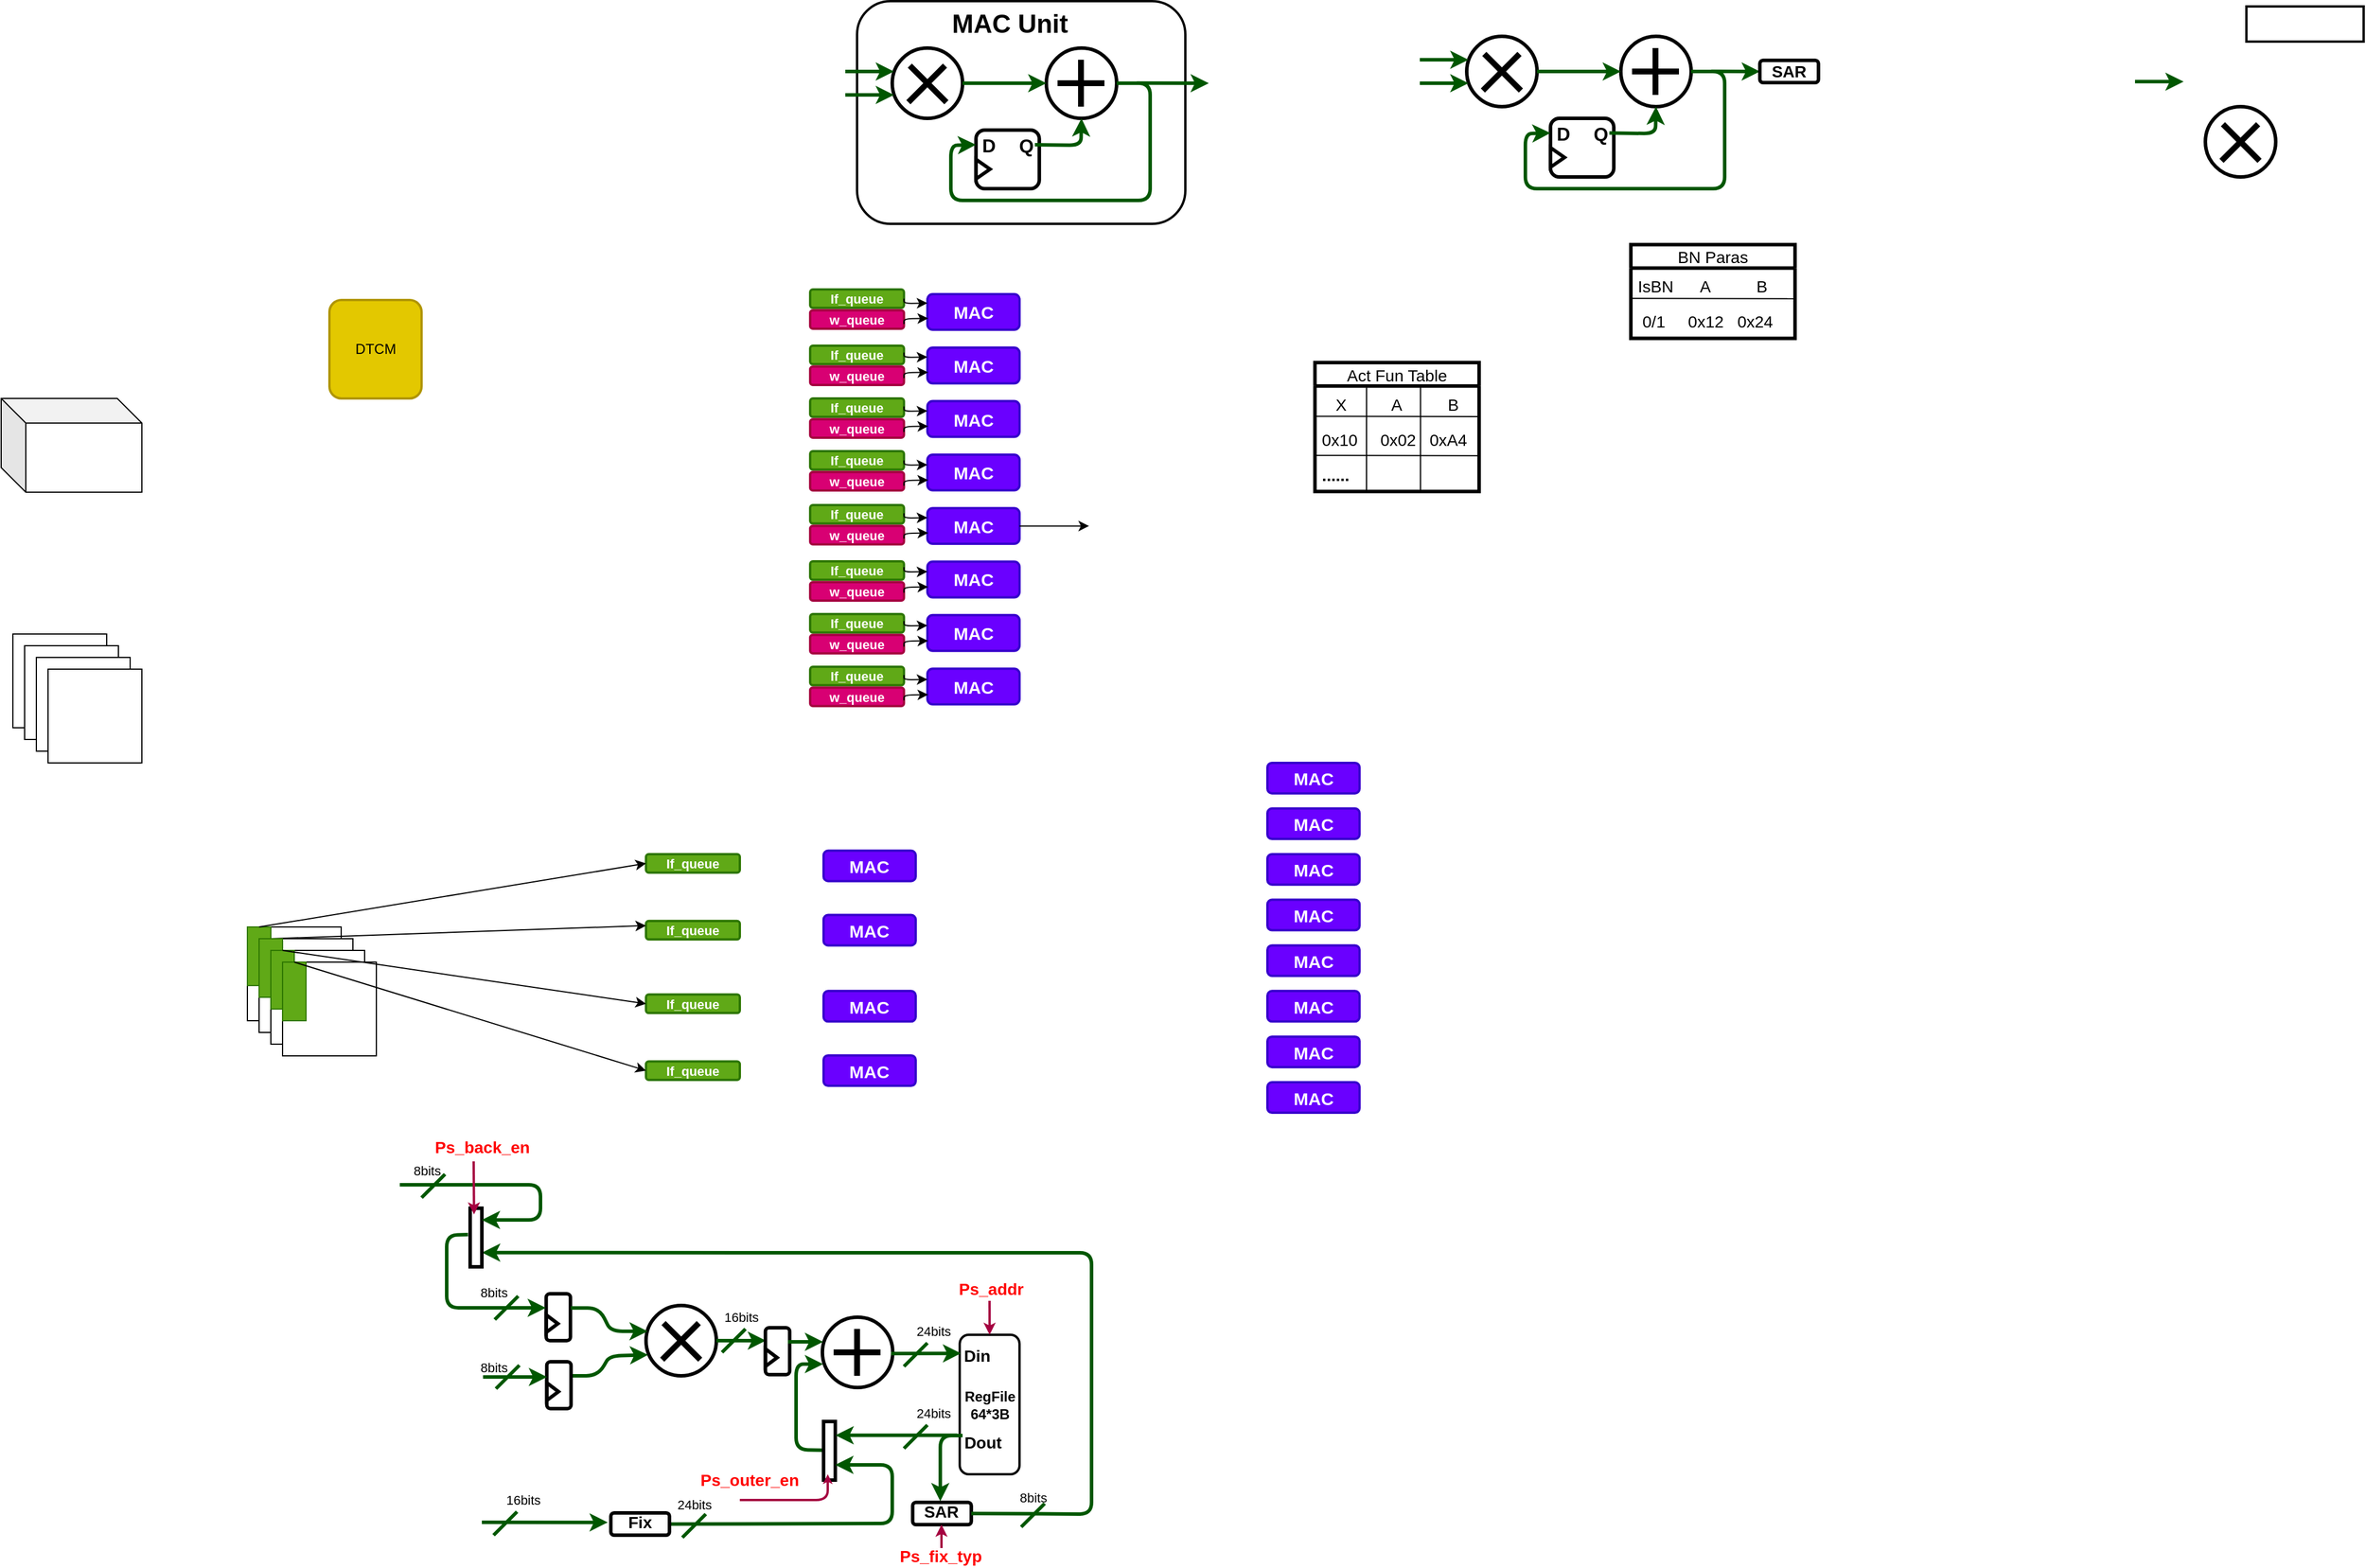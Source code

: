 <mxfile>
    <diagram id="ZLEYI-vzXYFNbGRnPvDq" name="Page-1">
        <mxGraphModel dx="1657" dy="668" grid="1" gridSize="10" guides="1" tooltips="1" connect="1" arrows="1" fold="1" page="1" pageScale="1" pageWidth="1169" pageHeight="827" background="#ffffff" math="0" shadow="0">
            <root>
                <mxCell id="0"/>
                <mxCell id="1" parent="0"/>
                <mxCell id="3" value="" style="rounded=1;whiteSpace=wrap;html=1;strokeColor=#000000;fillColor=none;strokeWidth=2;" parent="1" vertex="1">
                    <mxGeometry x="260" y="220" width="280" height="190" as="geometry"/>
                </mxCell>
                <mxCell id="7" value="" style="group;strokeWidth=3;" parent="1" vertex="1" connectable="0">
                    <mxGeometry x="290" y="260" width="60" height="60" as="geometry"/>
                </mxCell>
                <mxCell id="4" value="" style="ellipse;whiteSpace=wrap;html=1;aspect=fixed;strokeColor=#000000;fillColor=none;strokeWidth=3;" parent="7" vertex="1">
                    <mxGeometry width="60" height="60" as="geometry"/>
                </mxCell>
                <mxCell id="5" value="" style="endArrow=none;html=1;exitX=0;exitY=1;exitDx=0;exitDy=0;strokeColor=#000000;strokeWidth=5;" parent="7" edge="1">
                    <mxGeometry width="50" height="50" relative="1" as="geometry">
                        <mxPoint x="13.787" y="46.213" as="sourcePoint"/>
                        <mxPoint x="45" y="15" as="targetPoint"/>
                    </mxGeometry>
                </mxCell>
                <mxCell id="6" value="" style="endArrow=none;html=1;exitX=1;exitY=1;exitDx=0;exitDy=0;strokeColor=#000000;strokeWidth=5;" parent="7" edge="1">
                    <mxGeometry width="50" height="50" relative="1" as="geometry">
                        <mxPoint x="46.213" y="46.213" as="sourcePoint"/>
                        <mxPoint x="15" y="15" as="targetPoint"/>
                    </mxGeometry>
                </mxCell>
                <mxCell id="10" value="" style="group;strokeWidth=3;rotation=90;direction=south;" parent="1" vertex="1" connectable="0">
                    <mxGeometry x="430" y="260" width="60" height="60" as="geometry"/>
                </mxCell>
                <mxCell id="29" value="" style="group" parent="10" vertex="1" connectable="0">
                    <mxGeometry x="-8.571" y="-3.553e-15" width="60" height="60" as="geometry"/>
                </mxCell>
                <mxCell id="11" value="" style="ellipse;whiteSpace=wrap;html=1;aspect=fixed;strokeColor=#000000;fillColor=none;strokeWidth=3;rotation=-90;" parent="29" vertex="1">
                    <mxGeometry x="1.776e-15" y="3.553e-15" width="60" height="60" as="geometry"/>
                </mxCell>
                <mxCell id="12" value="" style="endArrow=none;html=1;strokeColor=#000000;strokeWidth=5;rounded=1;" parent="29" edge="1">
                    <mxGeometry width="50" height="50" relative="1" as="geometry">
                        <mxPoint x="49.571" y="30.0" as="sourcePoint"/>
                        <mxPoint x="9.571" y="30.0" as="targetPoint"/>
                    </mxGeometry>
                </mxCell>
                <mxCell id="13" value="" style="endArrow=none;html=1;strokeColor=#000000;strokeWidth=5;rounded=1;" parent="29" edge="1">
                    <mxGeometry width="50" height="50" relative="1" as="geometry">
                        <mxPoint x="29.571" y="10.0" as="sourcePoint"/>
                        <mxPoint x="29.571" y="50" as="targetPoint"/>
                    </mxGeometry>
                </mxCell>
                <mxCell id="19" value="" style="group" parent="1" vertex="1" connectable="0">
                    <mxGeometry x="361.43" y="330" width="60" height="50" as="geometry"/>
                </mxCell>
                <mxCell id="15" value="" style="group" parent="19" vertex="1" connectable="0">
                    <mxGeometry width="54" height="50" as="geometry"/>
                </mxCell>
                <mxCell id="2" value="" style="rounded=1;whiteSpace=wrap;html=1;fillColor=none;strokeColor=#000000;strokeWidth=3;" parent="15" vertex="1">
                    <mxGeometry width="54" height="50" as="geometry"/>
                </mxCell>
                <mxCell id="14" value="" style="triangle;whiteSpace=wrap;html=1;strokeColor=#000000;strokeWidth=3;fillColor=none;" parent="15" vertex="1">
                    <mxGeometry y="25" width="12" height="16.67" as="geometry"/>
                </mxCell>
                <mxCell id="16" value="&lt;font color=&quot;#000000&quot; style=&quot;font-size: 16px;&quot;&gt;D&lt;/font&gt;" style="text;html=1;strokeColor=none;fillColor=none;align=center;verticalAlign=middle;whiteSpace=wrap;rounded=0;strokeWidth=1;fontSize=16;fontStyle=1" parent="15" vertex="1">
                    <mxGeometry x="3.75" width="15" height="25" as="geometry"/>
                </mxCell>
                <mxCell id="17" value="&lt;font color=&quot;#000000&quot; style=&quot;font-size: 16px&quot;&gt;Q&lt;/font&gt;" style="text;html=1;strokeColor=none;fillColor=none;align=center;verticalAlign=middle;whiteSpace=wrap;rounded=0;strokeWidth=1;fontSize=16;fontStyle=1" parent="15" vertex="1">
                    <mxGeometry x="35.25" width="15" height="25" as="geometry"/>
                </mxCell>
                <mxCell id="21" value="" style="endArrow=classic;html=1;fontSize=16;fontColor=#000000;strokeColor=#005700;strokeWidth=3;entryX=0.5;entryY=0;entryDx=0;entryDy=0;exitX=1;exitY=0.5;exitDx=0;exitDy=0;fillColor=#008a00;" parent="1" source="4" target="11" edge="1">
                    <mxGeometry width="50" height="50" relative="1" as="geometry">
                        <mxPoint x="190" y="310" as="sourcePoint"/>
                        <mxPoint x="240" y="260" as="targetPoint"/>
                    </mxGeometry>
                </mxCell>
                <mxCell id="22" value="" style="endArrow=classic;html=1;fontSize=16;fontColor=#000000;strokeColor=#005700;strokeWidth=3;entryX=0;entryY=0.5;entryDx=0;entryDy=0;exitX=1;exitY=0.5;exitDx=0;exitDy=0;fillColor=#008a00;" parent="1" source="17" target="11" edge="1">
                    <mxGeometry width="50" height="50" relative="1" as="geometry">
                        <mxPoint x="360" y="380" as="sourcePoint"/>
                        <mxPoint x="431.429" y="380" as="targetPoint"/>
                        <Array as="points">
                            <mxPoint x="451" y="343"/>
                        </Array>
                    </mxGeometry>
                </mxCell>
                <mxCell id="23" value="" style="endArrow=classic;html=1;fontSize=16;fontColor=#000000;strokeColor=#005700;strokeWidth=3;entryX=0;entryY=0.25;entryDx=0;entryDy=0;exitX=0.5;exitY=1;exitDx=0;exitDy=0;fillColor=#008a00;" parent="1" source="11" target="2" edge="1">
                    <mxGeometry width="50" height="50" relative="1" as="geometry">
                        <mxPoint x="500" y="289.58" as="sourcePoint"/>
                        <mxPoint x="571.429" y="289.58" as="targetPoint"/>
                        <Array as="points">
                            <mxPoint x="510" y="290"/>
                            <mxPoint x="510" y="390"/>
                            <mxPoint x="340" y="390"/>
                            <mxPoint x="340" y="343"/>
                        </Array>
                    </mxGeometry>
                </mxCell>
                <mxCell id="24" value="" style="endArrow=classic;html=1;fontSize=16;fontColor=#000000;strokeColor=#005700;strokeWidth=3;entryX=0.5;entryY=0;entryDx=0;entryDy=0;fillColor=#008a00;" parent="1" edge="1">
                    <mxGeometry width="50" height="50" relative="1" as="geometry">
                        <mxPoint x="250" y="280" as="sourcePoint"/>
                        <mxPoint x="291.429" y="280" as="targetPoint"/>
                    </mxGeometry>
                </mxCell>
                <mxCell id="25" value="" style="endArrow=classic;html=1;fontSize=16;fontColor=#000000;strokeColor=#005700;strokeWidth=3;entryX=0.5;entryY=0;entryDx=0;entryDy=0;fillColor=#008a00;" parent="1" edge="1">
                    <mxGeometry width="50" height="50" relative="1" as="geometry">
                        <mxPoint x="250" y="300" as="sourcePoint"/>
                        <mxPoint x="291.429" y="300" as="targetPoint"/>
                    </mxGeometry>
                </mxCell>
                <mxCell id="36" value="MAC Unit" style="text;html=1;strokeColor=none;fillColor=none;align=center;verticalAlign=middle;whiteSpace=wrap;rounded=0;fontSize=22;fontColor=#000000;strokeWidth=1;fontStyle=1" parent="1" vertex="1">
                    <mxGeometry x="330.72" y="230" width="118.57" height="20" as="geometry"/>
                </mxCell>
                <mxCell id="39" value="" style="endArrow=classic;html=1;fontSize=16;fontColor=#000000;strokeColor=#005700;strokeWidth=3;fillColor=#008a00;" parent="1" edge="1">
                    <mxGeometry width="50" height="50" relative="1" as="geometry">
                        <mxPoint x="498.57" y="289.92" as="sourcePoint"/>
                        <mxPoint x="560" y="290" as="targetPoint"/>
                    </mxGeometry>
                </mxCell>
                <mxCell id="77" value="" style="group" parent="1" vertex="1" connectable="0">
                    <mxGeometry x="220" y="466" width="80" height="33.485" as="geometry"/>
                </mxCell>
                <mxCell id="56" value="&lt;span style=&quot;font-size: 11px;&quot;&gt;&lt;b style=&quot;font-size: 11px;&quot;&gt;If_queue&lt;/b&gt;&lt;/span&gt;" style="rounded=1;whiteSpace=wrap;html=1;fillColor=#60a917;strokeWidth=2;strokeColor=#2D7600;fontColor=#ffffff;fontSize=11;" parent="77" vertex="1">
                    <mxGeometry width="80" height="15.745" as="geometry"/>
                </mxCell>
                <mxCell id="76" value="&lt;span style=&quot;font-size: 11px&quot;&gt;&lt;b style=&quot;font-size: 11px&quot;&gt;w_queue&lt;/b&gt;&lt;/span&gt;" style="rounded=1;whiteSpace=wrap;html=1;fillColor=#d80073;strokeWidth=2;strokeColor=#A50040;fontColor=#ffffff;fontSize=11;" parent="77" vertex="1">
                    <mxGeometry y="17.74" width="80" height="15.745" as="geometry"/>
                </mxCell>
                <mxCell id="78" value="" style="group" parent="1" vertex="1" connectable="0">
                    <mxGeometry x="220" y="514" width="80" height="33.485" as="geometry"/>
                </mxCell>
                <mxCell id="79" value="&lt;span style=&quot;font-size: 11px;&quot;&gt;&lt;b style=&quot;font-size: 11px;&quot;&gt;If_queue&lt;/b&gt;&lt;/span&gt;" style="rounded=1;whiteSpace=wrap;html=1;fillColor=#60a917;strokeWidth=2;strokeColor=#2D7600;fontColor=#ffffff;fontSize=11;" parent="78" vertex="1">
                    <mxGeometry width="80" height="15.745" as="geometry"/>
                </mxCell>
                <mxCell id="80" value="&lt;span style=&quot;font-size: 11px&quot;&gt;&lt;b style=&quot;font-size: 11px&quot;&gt;w_queue&lt;/b&gt;&lt;/span&gt;" style="rounded=1;whiteSpace=wrap;html=1;fillColor=#d80073;strokeWidth=2;strokeColor=#A50040;fontColor=#ffffff;fontSize=11;" parent="78" vertex="1">
                    <mxGeometry y="17.74" width="80" height="15.745" as="geometry"/>
                </mxCell>
                <mxCell id="81" value="" style="group" parent="1" vertex="1" connectable="0">
                    <mxGeometry x="220" y="559" width="80" height="33.485" as="geometry"/>
                </mxCell>
                <mxCell id="82" value="&lt;span style=&quot;font-size: 11px;&quot;&gt;&lt;b style=&quot;font-size: 11px;&quot;&gt;If_queue&lt;/b&gt;&lt;/span&gt;" style="rounded=1;whiteSpace=wrap;html=1;fillColor=#60a917;strokeWidth=2;strokeColor=#2D7600;fontColor=#ffffff;fontSize=11;" parent="81" vertex="1">
                    <mxGeometry width="80" height="15.745" as="geometry"/>
                </mxCell>
                <mxCell id="83" value="&lt;span style=&quot;font-size: 11px&quot;&gt;&lt;b style=&quot;font-size: 11px&quot;&gt;w_queue&lt;/b&gt;&lt;/span&gt;" style="rounded=1;whiteSpace=wrap;html=1;fillColor=#d80073;strokeWidth=2;strokeColor=#A50040;fontColor=#ffffff;fontSize=11;" parent="81" vertex="1">
                    <mxGeometry y="17.74" width="80" height="15.745" as="geometry"/>
                </mxCell>
                <mxCell id="84" value="" style="group" parent="1" vertex="1" connectable="0">
                    <mxGeometry x="220" y="604" width="80" height="33.485" as="geometry"/>
                </mxCell>
                <mxCell id="85" value="&lt;span style=&quot;font-size: 11px;&quot;&gt;&lt;b style=&quot;font-size: 11px;&quot;&gt;If_queue&lt;/b&gt;&lt;/span&gt;" style="rounded=1;whiteSpace=wrap;html=1;fillColor=#60a917;strokeWidth=2;strokeColor=#2D7600;fontColor=#ffffff;fontSize=11;" parent="84" vertex="1">
                    <mxGeometry width="80" height="15.745" as="geometry"/>
                </mxCell>
                <mxCell id="86" value="&lt;span style=&quot;font-size: 11px&quot;&gt;&lt;b style=&quot;font-size: 11px&quot;&gt;w_queue&lt;/b&gt;&lt;/span&gt;" style="rounded=1;whiteSpace=wrap;html=1;fillColor=#d80073;strokeWidth=2;strokeColor=#A50040;fontColor=#ffffff;fontSize=11;" parent="84" vertex="1">
                    <mxGeometry y="17.74" width="80" height="15.745" as="geometry"/>
                </mxCell>
                <mxCell id="48" value="&lt;b&gt;&lt;font style=&quot;font-size: 15px&quot;&gt;MAC&lt;/font&gt;&lt;/b&gt;" style="rounded=1;whiteSpace=wrap;html=1;fillColor=#6a00ff;strokeWidth=2;strokeColor=#3700CC;fontColor=#ffffff;" parent="1" vertex="1">
                    <mxGeometry x="610" y="908.936" width="78.57" height="25.957" as="geometry"/>
                </mxCell>
                <mxCell id="49" value="&lt;b&gt;&lt;font style=&quot;font-size: 15px&quot;&gt;MAC&lt;/font&gt;&lt;/b&gt;" style="rounded=1;whiteSpace=wrap;html=1;fillColor=#6a00ff;strokeWidth=2;strokeColor=#3700CC;fontColor=#ffffff;" parent="1" vertex="1">
                    <mxGeometry x="610" y="869.999" width="78.57" height="25.957" as="geometry"/>
                </mxCell>
                <mxCell id="50" value="&lt;b&gt;&lt;font style=&quot;font-size: 15px&quot;&gt;MAC&lt;/font&gt;&lt;/b&gt;" style="rounded=1;whiteSpace=wrap;html=1;fillColor=#6a00ff;strokeWidth=2;strokeColor=#3700CC;fontColor=#ffffff;" parent="1" vertex="1">
                    <mxGeometry x="610" y="986.808" width="78.57" height="25.957" as="geometry"/>
                </mxCell>
                <mxCell id="51" value="&lt;b&gt;&lt;font style=&quot;font-size: 15px&quot;&gt;MAC&lt;/font&gt;&lt;/b&gt;" style="rounded=1;whiteSpace=wrap;html=1;fillColor=#6a00ff;strokeWidth=2;strokeColor=#3700CC;fontColor=#ffffff;" parent="1" vertex="1">
                    <mxGeometry x="610" y="947.872" width="78.57" height="25.957" as="geometry"/>
                </mxCell>
                <mxCell id="52" value="&lt;b&gt;&lt;font style=&quot;font-size: 15px&quot;&gt;MAC&lt;/font&gt;&lt;/b&gt;" style="rounded=1;whiteSpace=wrap;html=1;fillColor=#6a00ff;strokeWidth=2;strokeColor=#3700CC;fontColor=#ffffff;" parent="1" vertex="1">
                    <mxGeometry x="610" y="1064.68" width="78.57" height="25.957" as="geometry"/>
                </mxCell>
                <mxCell id="53" value="&lt;b&gt;&lt;font style=&quot;font-size: 15px&quot;&gt;MAC&lt;/font&gt;&lt;/b&gt;" style="rounded=1;whiteSpace=wrap;html=1;fillColor=#6a00ff;strokeWidth=2;strokeColor=#3700CC;fontColor=#ffffff;" parent="1" vertex="1">
                    <mxGeometry x="610" y="1025.744" width="78.57" height="25.957" as="geometry"/>
                </mxCell>
                <mxCell id="54" value="&lt;b&gt;&lt;font style=&quot;font-size: 15px&quot;&gt;MAC&lt;/font&gt;&lt;/b&gt;" style="rounded=1;whiteSpace=wrap;html=1;fillColor=#6a00ff;strokeWidth=2;strokeColor=#3700CC;fontColor=#ffffff;" parent="1" vertex="1">
                    <mxGeometry x="610" y="1142.553" width="78.57" height="25.957" as="geometry"/>
                </mxCell>
                <mxCell id="55" value="&lt;b&gt;&lt;font style=&quot;font-size: 15px&quot;&gt;MAC&lt;/font&gt;&lt;/b&gt;" style="rounded=1;whiteSpace=wrap;html=1;fillColor=#6a00ff;strokeWidth=2;strokeColor=#3700CC;fontColor=#ffffff;" parent="1" vertex="1">
                    <mxGeometry x="610" y="1103.616" width="78.57" height="25.957" as="geometry"/>
                </mxCell>
                <mxCell id="87" value="" style="group" parent="1" vertex="1" connectable="0">
                    <mxGeometry x="320" y="470" width="78.57" height="350" as="geometry"/>
                </mxCell>
                <mxCell id="40" value="&lt;b&gt;&lt;font style=&quot;font-size: 15px&quot;&gt;MAC&lt;/font&gt;&lt;/b&gt;" style="rounded=1;whiteSpace=wrap;html=1;fillColor=#6a00ff;strokeWidth=2;strokeColor=#3700CC;fontColor=#ffffff;" parent="87" vertex="1">
                    <mxGeometry y="45.652" width="78.57" height="30.435" as="geometry"/>
                </mxCell>
                <mxCell id="41" value="&lt;b&gt;&lt;font style=&quot;font-size: 15px&quot;&gt;MAC&lt;/font&gt;&lt;/b&gt;" style="rounded=1;whiteSpace=wrap;html=1;fillColor=#6a00ff;strokeWidth=2;strokeColor=#3700CC;fontColor=#ffffff;" parent="87" vertex="1">
                    <mxGeometry width="78.57" height="30.435" as="geometry"/>
                </mxCell>
                <mxCell id="42" value="&lt;b&gt;&lt;font style=&quot;font-size: 15px&quot;&gt;MAC&lt;/font&gt;&lt;/b&gt;" style="rounded=1;whiteSpace=wrap;html=1;fillColor=#6a00ff;strokeWidth=2;strokeColor=#3700CC;fontColor=#ffffff;" parent="87" vertex="1">
                    <mxGeometry y="136.957" width="78.57" height="30.435" as="geometry"/>
                </mxCell>
                <mxCell id="43" value="&lt;b&gt;&lt;font style=&quot;font-size: 15px&quot;&gt;MAC&lt;/font&gt;&lt;/b&gt;" style="rounded=1;whiteSpace=wrap;html=1;fillColor=#6a00ff;strokeWidth=2;strokeColor=#3700CC;fontColor=#ffffff;" parent="87" vertex="1">
                    <mxGeometry y="91.304" width="78.57" height="30.435" as="geometry"/>
                </mxCell>
                <mxCell id="44" value="&lt;b&gt;&lt;font style=&quot;font-size: 15px&quot;&gt;MAC&lt;/font&gt;&lt;/b&gt;" style="rounded=1;whiteSpace=wrap;html=1;fillColor=#6a00ff;strokeWidth=2;strokeColor=#3700CC;fontColor=#ffffff;" parent="87" vertex="1">
                    <mxGeometry y="228.261" width="78.57" height="30.435" as="geometry"/>
                </mxCell>
                <mxCell id="45" value="&lt;b&gt;&lt;font style=&quot;font-size: 15px&quot;&gt;MAC&lt;/font&gt;&lt;/b&gt;" style="rounded=1;whiteSpace=wrap;html=1;fillColor=#6a00ff;strokeWidth=2;strokeColor=#3700CC;fontColor=#ffffff;" parent="87" vertex="1">
                    <mxGeometry y="182.609" width="78.57" height="30.435" as="geometry"/>
                </mxCell>
                <mxCell id="46" value="&lt;b&gt;&lt;font style=&quot;font-size: 15px&quot;&gt;MAC&lt;/font&gt;&lt;/b&gt;" style="rounded=1;whiteSpace=wrap;html=1;fillColor=#6a00ff;strokeWidth=2;strokeColor=#3700CC;fontColor=#ffffff;" parent="87" vertex="1">
                    <mxGeometry y="319.565" width="78.57" height="30.435" as="geometry"/>
                </mxCell>
                <mxCell id="47" value="&lt;b&gt;&lt;font style=&quot;font-size: 15px&quot;&gt;MAC&lt;/font&gt;&lt;/b&gt;" style="rounded=1;whiteSpace=wrap;html=1;fillColor=#6a00ff;strokeWidth=2;strokeColor=#3700CC;fontColor=#ffffff;" parent="87" vertex="1">
                    <mxGeometry y="273.913" width="78.57" height="30.435" as="geometry"/>
                </mxCell>
                <mxCell id="113" value="" style="group" parent="1" vertex="1" connectable="0">
                    <mxGeometry x="220" y="650" width="80" height="33.485" as="geometry"/>
                </mxCell>
                <mxCell id="114" value="&lt;span style=&quot;font-size: 11px;&quot;&gt;&lt;b style=&quot;font-size: 11px;&quot;&gt;If_queue&lt;/b&gt;&lt;/span&gt;" style="rounded=1;whiteSpace=wrap;html=1;fillColor=#60a917;strokeWidth=2;strokeColor=#2D7600;fontColor=#ffffff;fontSize=11;" parent="113" vertex="1">
                    <mxGeometry width="80" height="15.745" as="geometry"/>
                </mxCell>
                <mxCell id="115" value="&lt;span style=&quot;font-size: 11px&quot;&gt;&lt;b style=&quot;font-size: 11px&quot;&gt;w_queue&lt;/b&gt;&lt;/span&gt;" style="rounded=1;whiteSpace=wrap;html=1;fillColor=#d80073;strokeWidth=2;strokeColor=#A50040;fontColor=#ffffff;fontSize=11;" parent="113" vertex="1">
                    <mxGeometry y="17.74" width="80" height="15.745" as="geometry"/>
                </mxCell>
                <mxCell id="116" value="" style="group" parent="1" vertex="1" connectable="0">
                    <mxGeometry x="220" y="698" width="80" height="33.485" as="geometry"/>
                </mxCell>
                <mxCell id="117" value="&lt;span style=&quot;font-size: 11px;&quot;&gt;&lt;b style=&quot;font-size: 11px;&quot;&gt;If_queue&lt;/b&gt;&lt;/span&gt;" style="rounded=1;whiteSpace=wrap;html=1;fillColor=#60a917;strokeWidth=2;strokeColor=#2D7600;fontColor=#ffffff;fontSize=11;" parent="116" vertex="1">
                    <mxGeometry width="80" height="15.745" as="geometry"/>
                </mxCell>
                <mxCell id="118" value="&lt;span style=&quot;font-size: 11px&quot;&gt;&lt;b style=&quot;font-size: 11px&quot;&gt;w_queue&lt;/b&gt;&lt;/span&gt;" style="rounded=1;whiteSpace=wrap;html=1;fillColor=#d80073;strokeWidth=2;strokeColor=#A50040;fontColor=#ffffff;fontSize=11;" parent="116" vertex="1">
                    <mxGeometry y="17.74" width="80" height="15.745" as="geometry"/>
                </mxCell>
                <mxCell id="119" value="" style="group" parent="1" vertex="1" connectable="0">
                    <mxGeometry x="220" y="743" width="80" height="33.485" as="geometry"/>
                </mxCell>
                <mxCell id="120" value="&lt;span style=&quot;font-size: 11px;&quot;&gt;&lt;b style=&quot;font-size: 11px;&quot;&gt;If_queue&lt;/b&gt;&lt;/span&gt;" style="rounded=1;whiteSpace=wrap;html=1;fillColor=#60a917;strokeWidth=2;strokeColor=#2D7600;fontColor=#ffffff;fontSize=11;" parent="119" vertex="1">
                    <mxGeometry width="80" height="15.745" as="geometry"/>
                </mxCell>
                <mxCell id="121" value="&lt;span style=&quot;font-size: 11px&quot;&gt;&lt;b style=&quot;font-size: 11px&quot;&gt;w_queue&lt;/b&gt;&lt;/span&gt;" style="rounded=1;whiteSpace=wrap;html=1;fillColor=#d80073;strokeWidth=2;strokeColor=#A50040;fontColor=#ffffff;fontSize=11;" parent="119" vertex="1">
                    <mxGeometry y="17.74" width="80" height="15.745" as="geometry"/>
                </mxCell>
                <mxCell id="122" value="" style="group" parent="1" vertex="1" connectable="0">
                    <mxGeometry x="220" y="788" width="80" height="33.485" as="geometry"/>
                </mxCell>
                <mxCell id="123" value="&lt;span style=&quot;font-size: 11px;&quot;&gt;&lt;b style=&quot;font-size: 11px;&quot;&gt;If_queue&lt;/b&gt;&lt;/span&gt;" style="rounded=1;whiteSpace=wrap;html=1;fillColor=#60a917;strokeWidth=2;strokeColor=#2D7600;fontColor=#ffffff;fontSize=11;" parent="122" vertex="1">
                    <mxGeometry width="80" height="15.745" as="geometry"/>
                </mxCell>
                <mxCell id="124" value="&lt;span style=&quot;font-size: 11px&quot;&gt;&lt;b style=&quot;font-size: 11px&quot;&gt;w_queue&lt;/b&gt;&lt;/span&gt;" style="rounded=1;whiteSpace=wrap;html=1;fillColor=#d80073;strokeWidth=2;strokeColor=#A50040;fontColor=#ffffff;fontSize=11;" parent="122" vertex="1">
                    <mxGeometry y="17.74" width="80" height="15.745" as="geometry"/>
                </mxCell>
                <mxCell id="125" style="edgeStyle=none;rounded=1;html=1;exitX=1;exitY=0.5;exitDx=0;exitDy=0;entryX=0;entryY=0.25;entryDx=0;entryDy=0;fontSize=11;fontColor=#000000;strokeColor=#000000;strokeWidth=1;" parent="1" source="56" target="41" edge="1">
                    <mxGeometry relative="1" as="geometry">
                        <Array as="points">
                            <mxPoint x="300" y="478"/>
                        </Array>
                    </mxGeometry>
                </mxCell>
                <mxCell id="127" style="edgeStyle=none;rounded=1;html=1;exitX=1;exitY=0.75;exitDx=0;exitDy=0;entryX=0.008;entryY=0.679;entryDx=0;entryDy=0;entryPerimeter=0;fontSize=11;fontColor=#000000;strokeColor=#000000;strokeWidth=1;" parent="1" source="76" target="41" edge="1">
                    <mxGeometry relative="1" as="geometry">
                        <Array as="points">
                            <mxPoint x="300" y="491"/>
                        </Array>
                    </mxGeometry>
                </mxCell>
                <mxCell id="128" style="edgeStyle=none;rounded=1;html=1;exitX=1;exitY=0.5;exitDx=0;exitDy=0;entryX=0;entryY=0.25;entryDx=0;entryDy=0;fontSize=11;fontColor=#000000;strokeColor=#000000;strokeWidth=1;" parent="1" edge="1">
                    <mxGeometry relative="1" as="geometry">
                        <mxPoint x="300" y="519.902" as="sourcePoint"/>
                        <mxPoint x="320" y="523.639" as="targetPoint"/>
                        <Array as="points">
                            <mxPoint x="300" y="524.03"/>
                        </Array>
                    </mxGeometry>
                </mxCell>
                <mxCell id="129" style="edgeStyle=none;rounded=1;html=1;exitX=1;exitY=0.75;exitDx=0;exitDy=0;entryX=0.008;entryY=0.679;entryDx=0;entryDy=0;entryPerimeter=0;fontSize=11;fontColor=#000000;strokeColor=#000000;strokeWidth=1;" parent="1" edge="1">
                    <mxGeometry relative="1" as="geometry">
                        <mxPoint x="300" y="541.579" as="sourcePoint"/>
                        <mxPoint x="320.629" y="536.695" as="targetPoint"/>
                        <Array as="points">
                            <mxPoint x="300" y="537.03"/>
                        </Array>
                    </mxGeometry>
                </mxCell>
                <mxCell id="138" style="edgeStyle=none;rounded=1;html=1;exitX=1;exitY=0.5;exitDx=0;exitDy=0;entryX=0;entryY=0.25;entryDx=0;entryDy=0;fontSize=11;fontColor=#000000;strokeColor=#000000;strokeWidth=1;" parent="1" edge="1">
                    <mxGeometry relative="1" as="geometry">
                        <mxPoint x="300" y="565.902" as="sourcePoint"/>
                        <mxPoint x="320" y="569.639" as="targetPoint"/>
                        <Array as="points">
                            <mxPoint x="300" y="570.03"/>
                        </Array>
                    </mxGeometry>
                </mxCell>
                <mxCell id="139" style="edgeStyle=none;rounded=1;html=1;exitX=1;exitY=0.75;exitDx=0;exitDy=0;entryX=0.008;entryY=0.679;entryDx=0;entryDy=0;entryPerimeter=0;fontSize=11;fontColor=#000000;strokeColor=#000000;strokeWidth=1;" parent="1" edge="1">
                    <mxGeometry relative="1" as="geometry">
                        <mxPoint x="300" y="587.579" as="sourcePoint"/>
                        <mxPoint x="320.629" y="582.695" as="targetPoint"/>
                        <Array as="points">
                            <mxPoint x="300" y="583.03"/>
                        </Array>
                    </mxGeometry>
                </mxCell>
                <mxCell id="140" style="edgeStyle=none;rounded=1;html=1;exitX=1;exitY=0.5;exitDx=0;exitDy=0;entryX=0;entryY=0.25;entryDx=0;entryDy=0;fontSize=11;fontColor=#000000;strokeColor=#000000;strokeWidth=1;" parent="1" edge="1">
                    <mxGeometry relative="1" as="geometry">
                        <mxPoint x="300" y="611.872" as="sourcePoint"/>
                        <mxPoint x="320" y="615.609" as="targetPoint"/>
                        <Array as="points">
                            <mxPoint x="300" y="616"/>
                        </Array>
                    </mxGeometry>
                </mxCell>
                <mxCell id="141" style="edgeStyle=none;rounded=1;html=1;exitX=1;exitY=0.75;exitDx=0;exitDy=0;entryX=0.008;entryY=0.679;entryDx=0;entryDy=0;entryPerimeter=0;fontSize=11;fontColor=#000000;strokeColor=#000000;strokeWidth=1;" parent="1" edge="1">
                    <mxGeometry relative="1" as="geometry">
                        <mxPoint x="300" y="633.549" as="sourcePoint"/>
                        <mxPoint x="320.629" y="628.665" as="targetPoint"/>
                        <Array as="points">
                            <mxPoint x="300" y="629"/>
                        </Array>
                    </mxGeometry>
                </mxCell>
                <mxCell id="142" style="edgeStyle=none;rounded=1;html=1;exitX=1;exitY=0.5;exitDx=0;exitDy=0;entryX=0;entryY=0.25;entryDx=0;entryDy=0;fontSize=11;fontColor=#000000;strokeColor=#000000;strokeWidth=1;" parent="1" edge="1">
                    <mxGeometry relative="1" as="geometry">
                        <mxPoint x="300" y="657.002" as="sourcePoint"/>
                        <mxPoint x="320" y="660.739" as="targetPoint"/>
                        <Array as="points">
                            <mxPoint x="300" y="661.13"/>
                        </Array>
                    </mxGeometry>
                </mxCell>
                <mxCell id="143" style="edgeStyle=none;rounded=1;html=1;exitX=1;exitY=0.75;exitDx=0;exitDy=0;entryX=0.008;entryY=0.679;entryDx=0;entryDy=0;entryPerimeter=0;fontSize=11;fontColor=#000000;strokeColor=#000000;strokeWidth=1;" parent="1" edge="1">
                    <mxGeometry relative="1" as="geometry">
                        <mxPoint x="300" y="678.679" as="sourcePoint"/>
                        <mxPoint x="320.629" y="673.795" as="targetPoint"/>
                        <Array as="points">
                            <mxPoint x="300" y="674.13"/>
                        </Array>
                    </mxGeometry>
                </mxCell>
                <mxCell id="144" style="edgeStyle=none;rounded=1;html=1;exitX=1;exitY=0.5;exitDx=0;exitDy=0;entryX=0;entryY=0.25;entryDx=0;entryDy=0;fontSize=11;fontColor=#000000;strokeColor=#000000;strokeWidth=1;" parent="1" edge="1">
                    <mxGeometry relative="1" as="geometry">
                        <mxPoint x="300" y="703.032" as="sourcePoint"/>
                        <mxPoint x="320" y="706.769" as="targetPoint"/>
                        <Array as="points">
                            <mxPoint x="300" y="707.16"/>
                        </Array>
                    </mxGeometry>
                </mxCell>
                <mxCell id="145" style="edgeStyle=none;rounded=1;html=1;exitX=1;exitY=0.75;exitDx=0;exitDy=0;entryX=0.008;entryY=0.679;entryDx=0;entryDy=0;entryPerimeter=0;fontSize=11;fontColor=#000000;strokeColor=#000000;strokeWidth=1;" parent="1" edge="1">
                    <mxGeometry relative="1" as="geometry">
                        <mxPoint x="300" y="724.709" as="sourcePoint"/>
                        <mxPoint x="320.629" y="719.825" as="targetPoint"/>
                        <Array as="points">
                            <mxPoint x="300" y="720.16"/>
                        </Array>
                    </mxGeometry>
                </mxCell>
                <mxCell id="146" style="edgeStyle=none;rounded=1;html=1;exitX=1;exitY=0.5;exitDx=0;exitDy=0;entryX=0;entryY=0.25;entryDx=0;entryDy=0;fontSize=11;fontColor=#000000;strokeColor=#000000;strokeWidth=1;" parent="1" edge="1">
                    <mxGeometry relative="1" as="geometry">
                        <mxPoint x="300" y="749.032" as="sourcePoint"/>
                        <mxPoint x="320" y="752.769" as="targetPoint"/>
                        <Array as="points">
                            <mxPoint x="300" y="753.16"/>
                        </Array>
                    </mxGeometry>
                </mxCell>
                <mxCell id="147" style="edgeStyle=none;rounded=1;html=1;exitX=1;exitY=0.75;exitDx=0;exitDy=0;entryX=0.008;entryY=0.679;entryDx=0;entryDy=0;entryPerimeter=0;fontSize=11;fontColor=#000000;strokeColor=#000000;strokeWidth=1;" parent="1" edge="1">
                    <mxGeometry relative="1" as="geometry">
                        <mxPoint x="300" y="770.709" as="sourcePoint"/>
                        <mxPoint x="320.629" y="765.825" as="targetPoint"/>
                        <Array as="points">
                            <mxPoint x="300" y="766.16"/>
                        </Array>
                    </mxGeometry>
                </mxCell>
                <mxCell id="148" style="edgeStyle=none;rounded=1;html=1;exitX=1;exitY=0.5;exitDx=0;exitDy=0;entryX=0;entryY=0.25;entryDx=0;entryDy=0;fontSize=11;fontColor=#000000;strokeColor=#000000;strokeWidth=1;" parent="1" edge="1">
                    <mxGeometry relative="1" as="geometry">
                        <mxPoint x="300" y="795.002" as="sourcePoint"/>
                        <mxPoint x="320" y="798.739" as="targetPoint"/>
                        <Array as="points">
                            <mxPoint x="300" y="799.13"/>
                        </Array>
                    </mxGeometry>
                </mxCell>
                <mxCell id="149" style="edgeStyle=none;rounded=1;html=1;exitX=1;exitY=0.75;exitDx=0;exitDy=0;entryX=0.008;entryY=0.679;entryDx=0;entryDy=0;entryPerimeter=0;fontSize=11;fontColor=#000000;strokeColor=#000000;strokeWidth=1;" parent="1" edge="1">
                    <mxGeometry relative="1" as="geometry">
                        <mxPoint x="300" y="816.679" as="sourcePoint"/>
                        <mxPoint x="320.629" y="811.795" as="targetPoint"/>
                        <Array as="points">
                            <mxPoint x="300" y="812.13"/>
                        </Array>
                    </mxGeometry>
                </mxCell>
                <mxCell id="151" value="" style="group;strokeWidth=3;" parent="1" vertex="1" connectable="0">
                    <mxGeometry x="780" y="250" width="60" height="60" as="geometry"/>
                </mxCell>
                <mxCell id="152" value="" style="ellipse;whiteSpace=wrap;html=1;aspect=fixed;strokeColor=#000000;fillColor=none;strokeWidth=3;" parent="151" vertex="1">
                    <mxGeometry width="60" height="60" as="geometry"/>
                </mxCell>
                <mxCell id="153" value="" style="endArrow=none;html=1;exitX=0;exitY=1;exitDx=0;exitDy=0;strokeColor=#000000;strokeWidth=5;" parent="151" edge="1">
                    <mxGeometry width="50" height="50" relative="1" as="geometry">
                        <mxPoint x="13.787" y="46.213" as="sourcePoint"/>
                        <mxPoint x="45" y="15" as="targetPoint"/>
                    </mxGeometry>
                </mxCell>
                <mxCell id="154" value="" style="endArrow=none;html=1;exitX=1;exitY=1;exitDx=0;exitDy=0;strokeColor=#000000;strokeWidth=5;" parent="151" edge="1">
                    <mxGeometry width="50" height="50" relative="1" as="geometry">
                        <mxPoint x="46.213" y="46.213" as="sourcePoint"/>
                        <mxPoint x="15" y="15" as="targetPoint"/>
                    </mxGeometry>
                </mxCell>
                <mxCell id="155" value="" style="group;strokeWidth=3;rotation=90;direction=south;" parent="1" vertex="1" connectable="0">
                    <mxGeometry x="920" y="250" width="60" height="60" as="geometry"/>
                </mxCell>
                <mxCell id="156" value="" style="group" parent="155" vertex="1" connectable="0">
                    <mxGeometry x="-8.571" y="-3.553e-15" width="60" height="60" as="geometry"/>
                </mxCell>
                <mxCell id="157" value="" style="ellipse;whiteSpace=wrap;html=1;aspect=fixed;strokeColor=#000000;fillColor=none;strokeWidth=3;rotation=-90;" parent="156" vertex="1">
                    <mxGeometry x="1.776e-15" y="3.553e-15" width="60" height="60" as="geometry"/>
                </mxCell>
                <mxCell id="158" value="" style="endArrow=none;html=1;strokeColor=#000000;strokeWidth=5;rounded=1;" parent="156" edge="1">
                    <mxGeometry width="50" height="50" relative="1" as="geometry">
                        <mxPoint x="49.571" y="30.0" as="sourcePoint"/>
                        <mxPoint x="9.571" y="30.0" as="targetPoint"/>
                    </mxGeometry>
                </mxCell>
                <mxCell id="159" value="" style="endArrow=none;html=1;strokeColor=#000000;strokeWidth=5;rounded=1;" parent="156" edge="1">
                    <mxGeometry width="50" height="50" relative="1" as="geometry">
                        <mxPoint x="29.571" y="10.0" as="sourcePoint"/>
                        <mxPoint x="29.571" y="50" as="targetPoint"/>
                    </mxGeometry>
                </mxCell>
                <mxCell id="160" value="" style="group" parent="1" vertex="1" connectable="0">
                    <mxGeometry x="851.43" y="320" width="60" height="50" as="geometry"/>
                </mxCell>
                <mxCell id="161" value="" style="group" parent="160" vertex="1" connectable="0">
                    <mxGeometry width="54" height="50" as="geometry"/>
                </mxCell>
                <mxCell id="162" value="" style="rounded=1;whiteSpace=wrap;html=1;fillColor=none;strokeColor=#000000;strokeWidth=3;" parent="161" vertex="1">
                    <mxGeometry width="54" height="50" as="geometry"/>
                </mxCell>
                <mxCell id="163" value="" style="triangle;whiteSpace=wrap;html=1;strokeColor=#000000;strokeWidth=3;fillColor=none;" parent="161" vertex="1">
                    <mxGeometry y="25" width="12" height="16.67" as="geometry"/>
                </mxCell>
                <mxCell id="164" value="&lt;font color=&quot;#000000&quot; style=&quot;font-size: 16px;&quot;&gt;D&lt;/font&gt;" style="text;html=1;strokeColor=none;fillColor=none;align=center;verticalAlign=middle;whiteSpace=wrap;rounded=0;strokeWidth=1;fontSize=16;fontStyle=1" parent="161" vertex="1">
                    <mxGeometry x="3.75" width="15" height="25" as="geometry"/>
                </mxCell>
                <mxCell id="165" value="&lt;font color=&quot;#000000&quot; style=&quot;font-size: 16px&quot;&gt;Q&lt;/font&gt;" style="text;html=1;strokeColor=none;fillColor=none;align=center;verticalAlign=middle;whiteSpace=wrap;rounded=0;strokeWidth=1;fontSize=16;fontStyle=1" parent="161" vertex="1">
                    <mxGeometry x="35.25" width="15" height="25" as="geometry"/>
                </mxCell>
                <mxCell id="166" value="" style="endArrow=classic;html=1;fontSize=16;fontColor=#000000;strokeColor=#005700;strokeWidth=3;entryX=0.5;entryY=0;entryDx=0;entryDy=0;exitX=1;exitY=0.5;exitDx=0;exitDy=0;fillColor=#008a00;" parent="1" source="152" target="157" edge="1">
                    <mxGeometry width="50" height="50" relative="1" as="geometry">
                        <mxPoint x="680" y="300" as="sourcePoint"/>
                        <mxPoint x="730" y="250" as="targetPoint"/>
                    </mxGeometry>
                </mxCell>
                <mxCell id="167" value="" style="endArrow=classic;html=1;fontSize=16;fontColor=#000000;strokeColor=#005700;strokeWidth=3;entryX=0;entryY=0.5;entryDx=0;entryDy=0;exitX=1;exitY=0.5;exitDx=0;exitDy=0;fillColor=#008a00;" parent="1" source="165" target="157" edge="1">
                    <mxGeometry width="50" height="50" relative="1" as="geometry">
                        <mxPoint x="850" y="370" as="sourcePoint"/>
                        <mxPoint x="921.429" y="370" as="targetPoint"/>
                        <Array as="points">
                            <mxPoint x="941" y="333"/>
                        </Array>
                    </mxGeometry>
                </mxCell>
                <mxCell id="168" value="" style="endArrow=classic;html=1;fontSize=16;fontColor=#000000;strokeColor=#005700;strokeWidth=3;entryX=0;entryY=0.25;entryDx=0;entryDy=0;exitX=0.5;exitY=1;exitDx=0;exitDy=0;fillColor=#008a00;" parent="1" source="157" target="162" edge="1">
                    <mxGeometry width="50" height="50" relative="1" as="geometry">
                        <mxPoint x="990" y="279.58" as="sourcePoint"/>
                        <mxPoint x="1061.429" y="279.58" as="targetPoint"/>
                        <Array as="points">
                            <mxPoint x="1000" y="280"/>
                            <mxPoint x="1000" y="380"/>
                            <mxPoint x="830" y="380"/>
                            <mxPoint x="830" y="333"/>
                        </Array>
                    </mxGeometry>
                </mxCell>
                <mxCell id="169" value="" style="endArrow=classic;html=1;fontSize=16;fontColor=#000000;strokeColor=#005700;strokeWidth=3;entryX=0.5;entryY=0;entryDx=0;entryDy=0;fillColor=#008a00;" parent="1" edge="1">
                    <mxGeometry width="50" height="50" relative="1" as="geometry">
                        <mxPoint x="740" y="270" as="sourcePoint"/>
                        <mxPoint x="781.429" y="270" as="targetPoint"/>
                    </mxGeometry>
                </mxCell>
                <mxCell id="170" value="" style="endArrow=classic;html=1;fontSize=16;fontColor=#000000;strokeColor=#005700;strokeWidth=3;entryX=0.5;entryY=0;entryDx=0;entryDy=0;fillColor=#008a00;" parent="1" edge="1">
                    <mxGeometry width="50" height="50" relative="1" as="geometry">
                        <mxPoint x="740" y="290" as="sourcePoint"/>
                        <mxPoint x="781.429" y="290" as="targetPoint"/>
                    </mxGeometry>
                </mxCell>
                <mxCell id="172" value="" style="endArrow=classic;html=1;fontSize=16;fontColor=#000000;strokeColor=#005700;strokeWidth=3;fillColor=#008a00;" parent="1" edge="1">
                    <mxGeometry width="50" height="50" relative="1" as="geometry">
                        <mxPoint x="988.57" y="279.92" as="sourcePoint"/>
                        <mxPoint x="1030" y="280" as="targetPoint"/>
                    </mxGeometry>
                </mxCell>
                <mxCell id="173" value="&lt;font style=&quot;font-size: 14px;&quot;&gt;SAR&lt;/font&gt;" style="rounded=1;whiteSpace=wrap;html=1;fillColor=none;strokeColor=#000000;strokeWidth=3;fontColor=#000000;fontSize=14;fontStyle=1" parent="1" vertex="1">
                    <mxGeometry x="1030" y="270.5" width="50" height="19" as="geometry"/>
                </mxCell>
                <mxCell id="179" value="Act Fun Table" style="swimlane;fontStyle=0;childLayout=stackLayout;horizontal=1;startSize=20;horizontalStack=0;resizeParent=1;resizeParentMax=0;resizeLast=0;collapsible=1;marginBottom=0;fontSize=14;fontColor=#000000;strokeColor=#000000;strokeWidth=3;fillColor=none;" parent="1" vertex="1">
                    <mxGeometry x="650.56" y="528.43" width="140" height="110" as="geometry">
                        <mxRectangle x="750" y="427.74" width="120" height="20" as="alternateBounds"/>
                    </mxGeometry>
                </mxCell>
                <mxCell id="187" value="" style="endArrow=none;html=1;fontSize=14;fontColor=#000000;strokeColor=#000000;exitX=-0.004;exitY=0.861;exitDx=0;exitDy=0;exitPerimeter=0;entryX=0.314;entryY=1.019;entryDx=0;entryDy=0;entryPerimeter=0;" parent="179" edge="1">
                    <mxGeometry width="50" height="50" relative="1" as="geometry">
                        <mxPoint x="90.04" y="20.0" as="sourcePoint"/>
                        <mxPoint x="90" y="109.41" as="targetPoint"/>
                    </mxGeometry>
                </mxCell>
                <mxCell id="180" value="   X          A          B" style="text;strokeColor=none;fillColor=none;align=left;verticalAlign=middle;spacingLeft=4;spacingRight=4;overflow=hidden;points=[[0,0.5],[1,0.5]];portConstraint=eastwest;rotatable=0;fontSize=14;fontColor=#000000;" parent="179" vertex="1">
                    <mxGeometry y="20" width="140" height="30" as="geometry"/>
                </mxCell>
                <mxCell id="185" value="" style="endArrow=none;html=1;fontSize=14;fontColor=#000000;strokeColor=#000000;exitX=-0.004;exitY=0.861;exitDx=0;exitDy=0;exitPerimeter=0;entryX=0.314;entryY=1.019;entryDx=0;entryDy=0;entryPerimeter=0;" parent="179" target="182" edge="1">
                    <mxGeometry width="50" height="50" relative="1" as="geometry">
                        <mxPoint x="44" y="21.16" as="sourcePoint"/>
                        <mxPoint x="44" y="88.83" as="targetPoint"/>
                    </mxGeometry>
                </mxCell>
                <mxCell id="181" value="0x10     0x02   0xA4" style="text;strokeColor=none;fillColor=none;align=left;verticalAlign=middle;spacingLeft=4;spacingRight=4;overflow=hidden;points=[[0,0.5],[1,0.5]];portConstraint=eastwest;rotatable=0;fontSize=14;fontColor=#000000;" parent="179" vertex="1">
                    <mxGeometry y="50" width="140" height="30" as="geometry"/>
                </mxCell>
                <mxCell id="184" value="" style="endArrow=none;html=1;fontSize=14;fontColor=#000000;strokeColor=#000000;exitX=-0.004;exitY=0.861;exitDx=0;exitDy=0;exitPerimeter=0;entryX=1.004;entryY=0.87;entryDx=0;entryDy=0;entryPerimeter=0;" parent="179" edge="1">
                    <mxGeometry width="50" height="50" relative="1" as="geometry">
                        <mxPoint y="79.17" as="sourcePoint"/>
                        <mxPoint x="141.12" y="79.44" as="targetPoint"/>
                    </mxGeometry>
                </mxCell>
                <mxCell id="182" value="......" style="text;strokeColor=none;fillColor=none;align=left;verticalAlign=middle;spacingLeft=4;spacingRight=4;overflow=hidden;points=[[0,0.5],[1,0.5]];portConstraint=eastwest;rotatable=0;fontSize=14;fontColor=#000000;fontStyle=1" parent="179" vertex="1">
                    <mxGeometry y="80" width="140" height="30" as="geometry"/>
                </mxCell>
                <mxCell id="183" value="" style="endArrow=none;html=1;fontSize=14;fontColor=#000000;strokeColor=#000000;exitX=-0.004;exitY=0.861;exitDx=0;exitDy=0;exitPerimeter=0;entryX=1.004;entryY=0.87;entryDx=0;entryDy=0;entryPerimeter=0;" parent="179" source="180" target="180" edge="1">
                    <mxGeometry width="50" height="50" relative="1" as="geometry">
                        <mxPoint x="210" y="30" as="sourcePoint"/>
                        <mxPoint x="260" as="targetPoint"/>
                    </mxGeometry>
                </mxCell>
                <mxCell id="188" value="BN Paras" style="swimlane;fontStyle=0;childLayout=stackLayout;horizontal=1;startSize=20;horizontalStack=0;resizeParent=1;resizeParentMax=0;resizeLast=0;collapsible=1;marginBottom=0;fontSize=14;fontColor=#000000;strokeColor=#000000;strokeWidth=3;fillColor=none;" parent="1" vertex="1">
                    <mxGeometry x="920" y="427.74" width="140" height="80" as="geometry">
                        <mxRectangle x="920" y="427.74" width="90" height="20" as="alternateBounds"/>
                    </mxGeometry>
                </mxCell>
                <mxCell id="190" value="IsBN      A          B" style="text;strokeColor=none;fillColor=none;align=left;verticalAlign=middle;spacingLeft=4;spacingRight=4;overflow=hidden;points=[[0,0.5],[1,0.5]];portConstraint=eastwest;rotatable=0;fontSize=14;fontColor=#000000;" parent="188" vertex="1">
                    <mxGeometry y="20" width="140" height="30" as="geometry"/>
                </mxCell>
                <mxCell id="192" value=" 0/1     0x12   0x24" style="text;strokeColor=none;fillColor=none;align=left;verticalAlign=middle;spacingLeft=4;spacingRight=4;overflow=hidden;points=[[0,0.5],[1,0.5]];portConstraint=eastwest;rotatable=0;fontSize=14;fontColor=#000000;" parent="188" vertex="1">
                    <mxGeometry y="50" width="140" height="30" as="geometry"/>
                </mxCell>
                <mxCell id="193" value="" style="endArrow=none;html=1;fontSize=14;fontColor=#000000;strokeColor=#000000;exitX=-0.004;exitY=0.861;exitDx=0;exitDy=0;exitPerimeter=0;entryX=1.004;entryY=0.87;entryDx=0;entryDy=0;entryPerimeter=0;" parent="188" edge="1">
                    <mxGeometry width="50" height="50" relative="1" as="geometry">
                        <mxPoint y="79.17" as="sourcePoint"/>
                        <mxPoint x="141.12" y="79.44" as="targetPoint"/>
                    </mxGeometry>
                </mxCell>
                <mxCell id="195" value="" style="endArrow=none;html=1;fontSize=14;fontColor=#000000;strokeColor=#000000;exitX=-0.004;exitY=0.861;exitDx=0;exitDy=0;exitPerimeter=0;entryX=1.004;entryY=0.87;entryDx=0;entryDy=0;entryPerimeter=0;" parent="188" source="190" target="190" edge="1">
                    <mxGeometry width="50" height="50" relative="1" as="geometry">
                        <mxPoint x="210" y="30" as="sourcePoint"/>
                        <mxPoint x="260" as="targetPoint"/>
                    </mxGeometry>
                </mxCell>
                <mxCell id="199" value="" style="group;strokeWidth=3;fontSize=14;fontColor=#000000;fillColor=none;" parent="1" vertex="1" connectable="0">
                    <mxGeometry x="1410" y="310" width="60" height="60" as="geometry"/>
                </mxCell>
                <mxCell id="200" value="" style="ellipse;whiteSpace=wrap;html=1;aspect=fixed;strokeColor=#000000;fillColor=none;strokeWidth=3;fontSize=14;fontColor=#000000;" parent="199" vertex="1">
                    <mxGeometry width="60" height="60" as="geometry"/>
                </mxCell>
                <mxCell id="201" value="" style="endArrow=none;html=1;exitX=0;exitY=1;exitDx=0;exitDy=0;strokeColor=#000000;strokeWidth=5;fontSize=14;fontColor=#000000;" parent="199" edge="1">
                    <mxGeometry width="50" height="50" relative="1" as="geometry">
                        <mxPoint x="13.787" y="46.213" as="sourcePoint"/>
                        <mxPoint x="45" y="15" as="targetPoint"/>
                    </mxGeometry>
                </mxCell>
                <mxCell id="202" value="" style="endArrow=none;html=1;exitX=1;exitY=1;exitDx=0;exitDy=0;strokeColor=#000000;strokeWidth=5;fontSize=14;fontColor=#000000;" parent="199" edge="1">
                    <mxGeometry width="50" height="50" relative="1" as="geometry">
                        <mxPoint x="46.213" y="46.213" as="sourcePoint"/>
                        <mxPoint x="15" y="15" as="targetPoint"/>
                    </mxGeometry>
                </mxCell>
                <mxCell id="203" value="" style="shadow=0;dashed=0;align=center;html=1;strokeWidth=2;shape=mxgraph.rtl.abstract.entity;container=1;collapsible=0;kind=mux;drawPins=0;left=4;right=1;bottom=0;fontSize=14;fontColor=#000000;fillColor=none;strokeColor=#000000;rotation=90;" parent="1" vertex="1">
                    <mxGeometry x="1480" y="189.5" width="30" height="100" as="geometry"/>
                </mxCell>
                <mxCell id="204" value="" style="endArrow=classic;html=1;fontSize=16;fontColor=#000000;strokeColor=#005700;strokeWidth=3;entryX=0.5;entryY=0;entryDx=0;entryDy=0;fillColor=#008a00;" parent="1" edge="1">
                    <mxGeometry width="50" height="50" relative="1" as="geometry">
                        <mxPoint x="1350" y="288.67" as="sourcePoint"/>
                        <mxPoint x="1391.429" y="288.67" as="targetPoint"/>
                    </mxGeometry>
                </mxCell>
                <mxCell id="205" value="DTCM" style="rounded=1;whiteSpace=wrap;html=1;fillColor=#e3c800;strokeWidth=2;strokeColor=#B09500;fontColor=#000000;arcSize=13;" parent="1" vertex="1">
                    <mxGeometry x="-190" y="475" width="78.57" height="84" as="geometry"/>
                </mxCell>
                <mxCell id="209" value="" style="edgeStyle=none;html=1;" parent="1" source="45" edge="1">
                    <mxGeometry relative="1" as="geometry">
                        <mxPoint x="457.855" y="667.826" as="targetPoint"/>
                    </mxGeometry>
                </mxCell>
                <mxCell id="210" value="" style="shape=cube;whiteSpace=wrap;html=1;boundedLbl=1;backgroundOutline=1;darkOpacity=0.05;darkOpacity2=0.1;size=21;" parent="1" vertex="1">
                    <mxGeometry x="-470" y="559" width="120" height="80" as="geometry"/>
                </mxCell>
                <mxCell id="211" value="" style="whiteSpace=wrap;html=1;aspect=fixed;fillColor=#FFFFFF;strokeColor=#000000;" parent="1" vertex="1">
                    <mxGeometry x="-460" y="760.0" width="80" height="80" as="geometry"/>
                </mxCell>
                <mxCell id="212" value="" style="whiteSpace=wrap;html=1;aspect=fixed;fillColor=#FFFFFF;strokeColor=#000000;" parent="1" vertex="1">
                    <mxGeometry x="-450" y="770.0" width="80" height="80" as="geometry"/>
                </mxCell>
                <mxCell id="213" value="" style="whiteSpace=wrap;html=1;aspect=fixed;fillColor=#FFFFFF;strokeColor=#000000;" parent="1" vertex="1">
                    <mxGeometry x="-440" y="780.0" width="80" height="80" as="geometry"/>
                </mxCell>
                <mxCell id="214" value="" style="whiteSpace=wrap;html=1;aspect=fixed;fillColor=#FFFFFF;strokeColor=#000000;" parent="1" vertex="1">
                    <mxGeometry x="-430" y="790.0" width="80" height="80" as="geometry"/>
                </mxCell>
                <mxCell id="215" value="&lt;b&gt;&lt;font style=&quot;font-size: 15px&quot;&gt;MAC&lt;/font&gt;&lt;/b&gt;" style="rounded=1;whiteSpace=wrap;html=1;fillColor=#6a00ff;strokeWidth=2;strokeColor=#3700CC;fontColor=#ffffff;" parent="1" vertex="1">
                    <mxGeometry x="231.43" y="999.79" width="78.57" height="25.957" as="geometry"/>
                </mxCell>
                <mxCell id="220" value="&lt;b&gt;&lt;font style=&quot;font-size: 15px&quot;&gt;MAC&lt;/font&gt;&lt;/b&gt;" style="rounded=1;whiteSpace=wrap;html=1;fillColor=#6a00ff;strokeWidth=2;strokeColor=#3700CC;fontColor=#ffffff;" parent="1" vertex="1">
                    <mxGeometry x="231.43" y="944.89" width="78.57" height="25.957" as="geometry"/>
                </mxCell>
                <mxCell id="221" value="&lt;b&gt;&lt;font style=&quot;font-size: 15px&quot;&gt;MAC&lt;/font&gt;&lt;/b&gt;" style="rounded=1;whiteSpace=wrap;html=1;fillColor=#6a00ff;strokeWidth=2;strokeColor=#3700CC;fontColor=#ffffff;" parent="1" vertex="1">
                    <mxGeometry x="231.43" y="1119.58" width="78.57" height="25.957" as="geometry"/>
                </mxCell>
                <mxCell id="222" value="&lt;b&gt;&lt;font style=&quot;font-size: 15px&quot;&gt;MAC&lt;/font&gt;&lt;/b&gt;" style="rounded=1;whiteSpace=wrap;html=1;fillColor=#6a00ff;strokeWidth=2;strokeColor=#3700CC;fontColor=#ffffff;" parent="1" vertex="1">
                    <mxGeometry x="231.43" y="1064.68" width="78.57" height="25.957" as="geometry"/>
                </mxCell>
                <mxCell id="223" value="&lt;span style=&quot;font-size: 11px;&quot;&gt;&lt;b style=&quot;font-size: 11px;&quot;&gt;If_queue&lt;/b&gt;&lt;/span&gt;" style="rounded=1;whiteSpace=wrap;html=1;fillColor=#60a917;strokeWidth=2;strokeColor=#2D7600;fontColor=#ffffff;fontSize=11;" parent="1" vertex="1">
                    <mxGeometry x="80" y="947.87" width="80" height="15.745" as="geometry"/>
                </mxCell>
                <mxCell id="233" value="" style="group" parent="1" vertex="1" connectable="0">
                    <mxGeometry x="-260" y="1010" width="80" height="80.0" as="geometry"/>
                </mxCell>
                <mxCell id="234" value="" style="whiteSpace=wrap;html=1;aspect=fixed;fillColor=#FFFFFF;strokeColor=#000000;" parent="233" vertex="1">
                    <mxGeometry width="80" height="80" as="geometry"/>
                </mxCell>
                <mxCell id="235" value="" style="rounded=0;whiteSpace=wrap;html=1;strokeColor=#2D7600;fillColor=#60a917;fontColor=#ffffff;" parent="233" vertex="1">
                    <mxGeometry width="20" height="50" as="geometry"/>
                </mxCell>
                <mxCell id="236" value="&lt;span style=&quot;font-size: 11px;&quot;&gt;&lt;b style=&quot;font-size: 11px;&quot;&gt;If_queue&lt;/b&gt;&lt;/span&gt;" style="rounded=1;whiteSpace=wrap;html=1;fillColor=#60a917;strokeWidth=2;strokeColor=#2D7600;fontColor=#ffffff;fontSize=11;" parent="1" vertex="1">
                    <mxGeometry x="80" y="1004.9" width="80" height="15.745" as="geometry"/>
                </mxCell>
                <mxCell id="237" value="&lt;span style=&quot;font-size: 11px;&quot;&gt;&lt;b style=&quot;font-size: 11px;&quot;&gt;If_queue&lt;/b&gt;&lt;/span&gt;" style="rounded=1;whiteSpace=wrap;html=1;fillColor=#60a917;strokeWidth=2;strokeColor=#2D7600;fontColor=#ffffff;fontSize=11;" parent="1" vertex="1">
                    <mxGeometry x="80" y="1067.68" width="80" height="15.745" as="geometry"/>
                </mxCell>
                <mxCell id="238" value="&lt;span style=&quot;font-size: 11px;&quot;&gt;&lt;b style=&quot;font-size: 11px;&quot;&gt;If_queue&lt;/b&gt;&lt;/span&gt;" style="rounded=1;whiteSpace=wrap;html=1;fillColor=#60a917;strokeWidth=2;strokeColor=#2D7600;fontColor=#ffffff;fontSize=11;" parent="1" vertex="1">
                    <mxGeometry x="80" y="1124.71" width="80" height="15.745" as="geometry"/>
                </mxCell>
                <mxCell id="240" style="edgeStyle=none;html=1;exitX=0.5;exitY=0;exitDx=0;exitDy=0;entryX=0;entryY=0.5;entryDx=0;entryDy=0;strokeColor=#000000;" parent="1" source="235" target="223" edge="1">
                    <mxGeometry relative="1" as="geometry">
                        <mxPoint x="-130" y="990" as="sourcePoint"/>
                    </mxGeometry>
                </mxCell>
                <mxCell id="241" style="edgeStyle=none;html=1;exitX=0.5;exitY=0;exitDx=0;exitDy=0;entryX=0;entryY=0.25;entryDx=0;entryDy=0;strokeColor=#000000;" parent="1" source="246" target="236" edge="1">
                    <mxGeometry relative="1" as="geometry">
                        <mxPoint x="-120" y="1000" as="sourcePoint"/>
                    </mxGeometry>
                </mxCell>
                <mxCell id="244" value="" style="group" parent="1" vertex="1" connectable="0">
                    <mxGeometry x="-250" y="1020" width="80" height="80.0" as="geometry"/>
                </mxCell>
                <mxCell id="245" value="" style="whiteSpace=wrap;html=1;aspect=fixed;fillColor=#FFFFFF;strokeColor=#000000;" parent="244" vertex="1">
                    <mxGeometry width="80" height="80" as="geometry"/>
                </mxCell>
                <mxCell id="246" value="" style="rounded=0;whiteSpace=wrap;html=1;strokeColor=#2D7600;fillColor=#60a917;fontColor=#ffffff;" parent="244" vertex="1">
                    <mxGeometry width="20" height="50" as="geometry"/>
                </mxCell>
                <mxCell id="247" value="" style="group" parent="1" vertex="1" connectable="0">
                    <mxGeometry x="-240" y="1030" width="80" height="80.0" as="geometry"/>
                </mxCell>
                <mxCell id="248" value="" style="whiteSpace=wrap;html=1;aspect=fixed;fillColor=#FFFFFF;strokeColor=#000000;" parent="247" vertex="1">
                    <mxGeometry width="80" height="80" as="geometry"/>
                </mxCell>
                <mxCell id="249" value="" style="rounded=0;whiteSpace=wrap;html=1;strokeColor=#2D7600;fillColor=#60a917;fontColor=#ffffff;" parent="247" vertex="1">
                    <mxGeometry width="20" height="50" as="geometry"/>
                </mxCell>
                <mxCell id="250" value="" style="group" parent="1" vertex="1" connectable="0">
                    <mxGeometry x="-230" y="1040" width="80" height="80.0" as="geometry"/>
                </mxCell>
                <mxCell id="251" value="" style="whiteSpace=wrap;html=1;aspect=fixed;fillColor=#FFFFFF;strokeColor=#000000;" parent="250" vertex="1">
                    <mxGeometry width="80" height="80" as="geometry"/>
                </mxCell>
                <mxCell id="252" value="" style="rounded=0;whiteSpace=wrap;html=1;strokeColor=#2D7600;fillColor=#60a917;fontColor=#ffffff;" parent="250" vertex="1">
                    <mxGeometry width="20" height="50" as="geometry"/>
                </mxCell>
                <mxCell id="253" style="edgeStyle=none;html=1;exitX=0.5;exitY=0;exitDx=0;exitDy=0;entryX=0;entryY=0.5;entryDx=0;entryDy=0;strokeColor=#000000;" parent="1" source="252" target="238" edge="1">
                    <mxGeometry relative="1" as="geometry"/>
                </mxCell>
                <mxCell id="254" style="edgeStyle=none;html=1;exitX=0.5;exitY=0;exitDx=0;exitDy=0;entryX=0;entryY=0.5;entryDx=0;entryDy=0;strokeColor=#000000;" parent="1" source="249" target="237" edge="1">
                    <mxGeometry relative="1" as="geometry"/>
                </mxCell>
                <mxCell id="255" value="" style="group" parent="1" vertex="1" connectable="0">
                    <mxGeometry x="-9" y="1328" width="23" height="30" as="geometry"/>
                </mxCell>
                <mxCell id="256" value="" style="group" parent="255" vertex="1" connectable="0">
                    <mxGeometry x="3.833" width="20.7" height="30" as="geometry"/>
                </mxCell>
                <mxCell id="257" value="" style="rounded=1;whiteSpace=wrap;html=1;fillColor=none;strokeColor=#000000;strokeWidth=3;" parent="256" vertex="1">
                    <mxGeometry y="-5" width="20.7" height="40" as="geometry"/>
                </mxCell>
                <mxCell id="258" value="" style="triangle;whiteSpace=wrap;html=1;strokeColor=#000000;strokeWidth=3;fillColor=none;" parent="256" vertex="1">
                    <mxGeometry y="13" width="10" height="15" as="geometry"/>
                </mxCell>
                <mxCell id="278" value="" style="group" parent="1" vertex="1" connectable="0">
                    <mxGeometry x="40" y="1333" width="240" height="60" as="geometry"/>
                </mxCell>
                <mxCell id="266" value="" style="group;strokeWidth=3;" parent="278" vertex="1" connectable="0">
                    <mxGeometry x="40" width="60" height="60" as="geometry"/>
                </mxCell>
                <mxCell id="267" value="" style="ellipse;whiteSpace=wrap;html=1;aspect=fixed;strokeColor=#000000;fillColor=none;strokeWidth=3;" parent="266" vertex="1">
                    <mxGeometry width="60" height="60" as="geometry"/>
                </mxCell>
                <mxCell id="268" value="" style="endArrow=none;html=1;exitX=0;exitY=1;exitDx=0;exitDy=0;strokeColor=#000000;strokeWidth=5;" parent="266" edge="1">
                    <mxGeometry width="50" height="50" relative="1" as="geometry">
                        <mxPoint x="13.787" y="46.213" as="sourcePoint"/>
                        <mxPoint x="45" y="15" as="targetPoint"/>
                    </mxGeometry>
                </mxCell>
                <mxCell id="269" value="" style="endArrow=none;html=1;exitX=1;exitY=1;exitDx=0;exitDy=0;strokeColor=#000000;strokeWidth=5;" parent="266" edge="1">
                    <mxGeometry width="50" height="50" relative="1" as="geometry">
                        <mxPoint x="46.213" y="46.213" as="sourcePoint"/>
                        <mxPoint x="15" y="15" as="targetPoint"/>
                    </mxGeometry>
                </mxCell>
                <mxCell id="270" value="" style="group;strokeWidth=3;rotation=90;direction=south;" parent="278" vertex="1" connectable="0">
                    <mxGeometry x="199" y="10" width="60" height="60" as="geometry"/>
                </mxCell>
                <mxCell id="271" value="" style="group" parent="270" vertex="1" connectable="0">
                    <mxGeometry x="-8.571" y="-3.553e-15" width="60" height="60" as="geometry"/>
                </mxCell>
                <mxCell id="272" value="" style="ellipse;whiteSpace=wrap;html=1;aspect=fixed;strokeColor=#000000;fillColor=none;strokeWidth=3;rotation=-90;" parent="271" vertex="1">
                    <mxGeometry x="1.776e-15" y="3.553e-15" width="60" height="60" as="geometry"/>
                </mxCell>
                <mxCell id="273" value="" style="endArrow=none;html=1;strokeColor=#000000;strokeWidth=5;rounded=1;" parent="271" edge="1">
                    <mxGeometry width="50" height="50" relative="1" as="geometry">
                        <mxPoint x="49.571" y="30.0" as="sourcePoint"/>
                        <mxPoint x="9.571" y="30.0" as="targetPoint"/>
                    </mxGeometry>
                </mxCell>
                <mxCell id="274" value="" style="endArrow=none;html=1;strokeColor=#000000;strokeWidth=5;rounded=1;" parent="271" edge="1">
                    <mxGeometry width="50" height="50" relative="1" as="geometry">
                        <mxPoint x="29.571" y="10.0" as="sourcePoint"/>
                        <mxPoint x="29.571" y="50" as="targetPoint"/>
                    </mxGeometry>
                </mxCell>
                <mxCell id="275" value="" style="endArrow=classic;html=1;fontSize=16;fontColor=#000000;strokeColor=#005700;strokeWidth=3;exitX=1;exitY=0.5;exitDx=0;exitDy=0;fillColor=#008a00;entryX=0.021;entryY=0.274;entryDx=0;entryDy=0;entryPerimeter=0;" parent="278" source="267" target="290" edge="1">
                    <mxGeometry width="50" height="50" relative="1" as="geometry">
                        <mxPoint x="-60" y="50" as="sourcePoint"/>
                        <mxPoint x="130" y="30" as="targetPoint"/>
                    </mxGeometry>
                </mxCell>
                <mxCell id="288" value="" style="group" parent="278" vertex="1" connectable="0">
                    <mxGeometry x="138" y="24" width="23" height="30" as="geometry"/>
                </mxCell>
                <mxCell id="289" value="" style="group" parent="288" vertex="1" connectable="0">
                    <mxGeometry x="3.833" width="20.7" height="30" as="geometry"/>
                </mxCell>
                <mxCell id="290" value="" style="rounded=1;whiteSpace=wrap;html=1;fillColor=none;strokeColor=#000000;strokeWidth=3;" parent="289" vertex="1">
                    <mxGeometry y="-5" width="20.7" height="40" as="geometry"/>
                </mxCell>
                <mxCell id="291" value="" style="triangle;whiteSpace=wrap;html=1;strokeColor=#000000;strokeWidth=3;fillColor=none;" parent="289" vertex="1">
                    <mxGeometry y="13" width="10" height="15" as="geometry"/>
                </mxCell>
                <mxCell id="301" value="" style="endArrow=none;html=1;fontColor=#33FF33;strokeWidth=3;fillColor=#008a00;strokeColor=#005700;" parent="278" edge="1">
                    <mxGeometry width="50" height="50" relative="1" as="geometry">
                        <mxPoint x="104.83" y="40" as="sourcePoint"/>
                        <mxPoint x="124.83" y="20" as="targetPoint"/>
                    </mxGeometry>
                </mxCell>
                <mxCell id="302" value="16bits" style="edgeLabel;html=1;align=center;verticalAlign=middle;resizable=0;points=[];fontColor=#000000;labelBackgroundColor=none;" parent="278" vertex="1" connectable="0">
                    <mxGeometry x="113.997" y="10" as="geometry">
                        <mxPoint x="7" as="offset"/>
                    </mxGeometry>
                </mxCell>
                <mxCell id="280" style="edgeStyle=none;html=1;entryX=0.023;entryY=0.367;entryDx=0;entryDy=0;entryPerimeter=0;fontColor=#33FF33;fillColor=#008a00;strokeColor=#005700;strokeWidth=3;exitX=1.016;exitY=0.304;exitDx=0;exitDy=0;exitPerimeter=0;" parent="1" source="257" target="267" edge="1">
                    <mxGeometry relative="1" as="geometry">
                        <mxPoint x="20" y="1335" as="sourcePoint"/>
                        <Array as="points">
                            <mxPoint x="40" y="1335"/>
                            <mxPoint x="50" y="1355"/>
                        </Array>
                    </mxGeometry>
                </mxCell>
                <mxCell id="283" style="edgeStyle=none;html=1;exitX=1;exitY=0.5;exitDx=0;exitDy=0;entryX=0.046;entryY=0.718;entryDx=0;entryDy=0;entryPerimeter=0;fontColor=#33FF33;fillColor=#008a00;strokeColor=#005700;strokeWidth=3;" parent="1" edge="1">
                    <mxGeometry relative="1" as="geometry">
                        <mxPoint x="16" y="1393" as="sourcePoint"/>
                        <mxPoint x="81.76" y="1375.08" as="targetPoint"/>
                        <Array as="points">
                            <mxPoint x="39" y="1393"/>
                            <mxPoint x="49" y="1376"/>
                        </Array>
                    </mxGeometry>
                </mxCell>
                <mxCell id="284" value="" style="group" parent="1" vertex="1" connectable="0">
                    <mxGeometry x="-8.47" y="1386" width="23" height="30" as="geometry"/>
                </mxCell>
                <mxCell id="285" value="" style="group" parent="284" vertex="1" connectable="0">
                    <mxGeometry x="3.833" width="20.7" height="30" as="geometry"/>
                </mxCell>
                <mxCell id="286" value="" style="rounded=1;whiteSpace=wrap;html=1;fillColor=none;strokeColor=#000000;strokeWidth=3;" parent="285" vertex="1">
                    <mxGeometry y="-5" width="20.7" height="40" as="geometry"/>
                </mxCell>
                <mxCell id="287" value="" style="triangle;whiteSpace=wrap;html=1;strokeColor=#000000;strokeWidth=3;fillColor=none;" parent="285" vertex="1">
                    <mxGeometry y="13" width="10" height="15" as="geometry"/>
                </mxCell>
                <mxCell id="292" value="" style="endArrow=classic;html=1;fontSize=16;fontColor=#000000;strokeColor=#005700;strokeWidth=3;exitX=1;exitY=0.5;exitDx=0;exitDy=0;fillColor=#008a00;" parent="1" edge="1">
                    <mxGeometry width="50" height="50" relative="1" as="geometry">
                        <mxPoint x="201.0" y="1364" as="sourcePoint"/>
                        <mxPoint x="231.0" y="1364" as="targetPoint"/>
                    </mxGeometry>
                </mxCell>
                <mxCell id="293" value="" style="endArrow=none;html=1;fontColor=#33FF33;strokeWidth=3;fillColor=#008a00;strokeColor=#005700;" parent="1" edge="1">
                    <mxGeometry width="50" height="50" relative="1" as="geometry">
                        <mxPoint x="-49" y="1345" as="sourcePoint"/>
                        <mxPoint x="-29" y="1325" as="targetPoint"/>
                    </mxGeometry>
                </mxCell>
                <mxCell id="295" value="" style="endArrow=classic;html=1;fontSize=16;fontColor=#000000;strokeColor=#005700;strokeWidth=3;fillColor=#008a00;exitX=-0.183;exitY=0.45;exitDx=0;exitDy=0;exitPerimeter=0;" parent="1" source="339" edge="1">
                    <mxGeometry width="50" height="50" relative="1" as="geometry">
                        <mxPoint x="-90" y="1280" as="sourcePoint"/>
                        <mxPoint x="-5.47" y="1335" as="targetPoint"/>
                        <Array as="points">
                            <mxPoint x="-90" y="1273"/>
                            <mxPoint x="-90" y="1335"/>
                        </Array>
                    </mxGeometry>
                </mxCell>
                <mxCell id="298" value="8bits" style="edgeLabel;html=1;align=center;verticalAlign=middle;resizable=0;points=[];fontColor=#000000;labelBackgroundColor=none;" parent="295" vertex="1" connectable="0">
                    <mxGeometry x="-0.67" y="2" relative="1" as="geometry">
                        <mxPoint x="38" y="40" as="offset"/>
                    </mxGeometry>
                </mxCell>
                <mxCell id="296" value="" style="endArrow=none;html=1;fontColor=#33FF33;strokeWidth=3;fillColor=#008a00;strokeColor=#005700;" parent="1" edge="1">
                    <mxGeometry width="50" height="50" relative="1" as="geometry">
                        <mxPoint x="-48" y="1404" as="sourcePoint"/>
                        <mxPoint x="-28" y="1384" as="targetPoint"/>
                    </mxGeometry>
                </mxCell>
                <mxCell id="297" value="" style="endArrow=classic;html=1;fontSize=16;fontColor=#000000;strokeColor=#005700;strokeWidth=3;fillColor=#008a00;" parent="1" edge="1">
                    <mxGeometry width="50" height="50" relative="1" as="geometry">
                        <mxPoint x="-59" y="1394" as="sourcePoint"/>
                        <mxPoint x="-4.47" y="1394" as="targetPoint"/>
                    </mxGeometry>
                </mxCell>
                <mxCell id="300" value="8bits" style="edgeLabel;html=1;align=center;verticalAlign=middle;resizable=0;points=[];fontColor=#000000;labelBackgroundColor=none;" parent="1" vertex="1" connectable="0">
                    <mxGeometry x="-50" y="1386" as="geometry"/>
                </mxCell>
                <mxCell id="304" value="&lt;div&gt;RegFile&lt;/div&gt;&lt;div&gt;64*3B&lt;br&gt;&lt;/div&gt;" style="rounded=1;whiteSpace=wrap;html=1;labelBackgroundColor=none;fontColor=#000000;fillColor=none;strokeColor=#000000;strokeWidth=2;fontSize=12;fontStyle=1" parent="1" vertex="1">
                    <mxGeometry x="347.57" y="1358" width="51" height="119" as="geometry"/>
                </mxCell>
                <mxCell id="306" value="" style="endArrow=classic;html=1;fontSize=16;fontColor=#000000;strokeColor=#005700;strokeWidth=3;exitX=1;exitY=0.5;exitDx=0;exitDy=0;fillColor=#008a00;entryX=0.022;entryY=0.133;entryDx=0;entryDy=0;entryPerimeter=0;" parent="1" target="304" edge="1">
                    <mxGeometry width="50" height="50" relative="1" as="geometry">
                        <mxPoint x="289" y="1374" as="sourcePoint"/>
                        <mxPoint x="319" y="1374" as="targetPoint"/>
                    </mxGeometry>
                </mxCell>
                <mxCell id="307" value="" style="endArrow=classic;html=1;fontSize=16;fontColor=#000000;strokeColor=#A50040;strokeWidth=2;fillColor=#d80073;entryX=0.5;entryY=0;entryDx=0;entryDy=0;endSize=4;" parent="1" target="304" edge="1">
                    <mxGeometry width="50" height="50" relative="1" as="geometry">
                        <mxPoint x="373" y="1329" as="sourcePoint"/>
                        <mxPoint x="358.692" y="1383.827" as="targetPoint"/>
                    </mxGeometry>
                </mxCell>
                <mxCell id="308" value="Ps_addr" style="edgeLabel;html=1;align=center;verticalAlign=middle;resizable=0;points=[];fontColor=#FF0000;labelBackgroundColor=none;fontSize=14;fontStyle=1" parent="1" vertex="1" connectable="0">
                    <mxGeometry x="384.066" y="1319" as="geometry">
                        <mxPoint x="-10" as="offset"/>
                    </mxGeometry>
                </mxCell>
                <mxCell id="309" value="Din" style="edgeLabel;html=1;align=center;verticalAlign=middle;resizable=0;points=[];fontColor=#000000;labelBackgroundColor=none;fontSize=14;fontStyle=1" parent="1" vertex="1" connectable="0">
                    <mxGeometry x="372.066" y="1376" as="geometry">
                        <mxPoint x="-10" as="offset"/>
                    </mxGeometry>
                </mxCell>
                <mxCell id="310" value="Dout" style="edgeLabel;html=1;align=center;verticalAlign=middle;resizable=0;points=[];fontColor=#000000;labelBackgroundColor=none;fontSize=14;fontStyle=1" parent="1" vertex="1" connectable="0">
                    <mxGeometry x="376.066" y="1456" as="geometry">
                        <mxPoint x="-9" y="-6" as="offset"/>
                    </mxGeometry>
                </mxCell>
                <mxCell id="311" value="" style="endArrow=classic;html=1;fontSize=16;fontColor=#000000;strokeColor=#005700;strokeWidth=3;fillColor=#008a00;exitX=0.057;exitY=0.49;exitDx=0;exitDy=0;exitPerimeter=0;" parent="1" source="318" edge="1">
                    <mxGeometry width="50" height="50" relative="1" as="geometry">
                        <mxPoint x="344" y="1456" as="sourcePoint"/>
                        <mxPoint x="231" y="1383.0" as="targetPoint"/>
                        <Array as="points">
                            <mxPoint x="208" y="1456"/>
                            <mxPoint x="208" y="1383"/>
                        </Array>
                    </mxGeometry>
                </mxCell>
                <mxCell id="314" value="" style="group" parent="1" vertex="1" connectable="0">
                    <mxGeometry x="300.0" y="1425" width="25.167" height="30" as="geometry"/>
                </mxCell>
                <mxCell id="312" value="" style="endArrow=none;html=1;fontColor=#33FF33;strokeWidth=3;fillColor=#008a00;strokeColor=#005700;" parent="314" edge="1">
                    <mxGeometry width="50" height="50" relative="1" as="geometry">
                        <mxPoint y="30" as="sourcePoint"/>
                        <mxPoint x="20" y="10" as="targetPoint"/>
                    </mxGeometry>
                </mxCell>
                <mxCell id="313" value="24bits" style="edgeLabel;html=1;align=center;verticalAlign=middle;resizable=0;points=[];fontColor=#000000;labelBackgroundColor=none;" parent="314" vertex="1" connectable="0">
                    <mxGeometry x="18.167" as="geometry">
                        <mxPoint x="7" as="offset"/>
                    </mxGeometry>
                </mxCell>
                <mxCell id="315" value="" style="group" parent="1" vertex="1" connectable="0">
                    <mxGeometry x="300.0" y="1355" width="25.167" height="30" as="geometry"/>
                </mxCell>
                <mxCell id="316" value="" style="endArrow=none;html=1;fontColor=#33FF33;strokeWidth=3;fillColor=#008a00;strokeColor=#005700;" parent="315" edge="1">
                    <mxGeometry width="50" height="50" relative="1" as="geometry">
                        <mxPoint y="30" as="sourcePoint"/>
                        <mxPoint x="20" y="10" as="targetPoint"/>
                    </mxGeometry>
                </mxCell>
                <mxCell id="317" value="24bits" style="edgeLabel;html=1;align=center;verticalAlign=middle;resizable=0;points=[];fontColor=#000000;labelBackgroundColor=none;" parent="315" vertex="1" connectable="0">
                    <mxGeometry x="18.167" as="geometry">
                        <mxPoint x="7" as="offset"/>
                    </mxGeometry>
                </mxCell>
                <mxCell id="318" value="" style="shadow=0;dashed=0;align=center;html=1;strokeWidth=3;shape=mxgraph.rtl.abstract.entity;container=1;collapsible=0;kind=demux;drawPins=0;left=1;right=4;bottom=0;fillColor=#FFFFFF;strokeColor=#000000;rotation=0;fontSize=14;" parent="1" vertex="1">
                    <mxGeometry x="231.43" y="1432" width="10" height="50" as="geometry"/>
                </mxCell>
                <mxCell id="320" value="" style="endArrow=classic;html=1;fontSize=16;fontColor=#000000;strokeColor=#005700;strokeWidth=3;exitX=-0.042;exitY=0.721;exitDx=0;exitDy=0;fillColor=#008a00;exitPerimeter=0;entryX=1.021;entryY=0.154;entryDx=0;entryDy=0;entryPerimeter=0;" parent="1" source="304" edge="1">
                    <mxGeometry width="50" height="50" relative="1" as="geometry">
                        <mxPoint x="345.581" y="1444.11" as="sourcePoint"/>
                        <mxPoint x="241.64" y="1443.7" as="targetPoint"/>
                    </mxGeometry>
                </mxCell>
                <mxCell id="321" value="" style="endArrow=classic;html=1;fontSize=16;fontColor=#000000;strokeColor=#005700;strokeWidth=3;fillColor=#008a00;entryX=1.021;entryY=0.154;entryDx=0;entryDy=0;entryPerimeter=0;exitX=1;exitY=0.5;exitDx=0;exitDy=0;" parent="1" source="329" edge="1">
                    <mxGeometry width="50" height="50" relative="1" as="geometry">
                        <mxPoint x="120" y="1519" as="sourcePoint"/>
                        <mxPoint x="241.43" y="1469" as="targetPoint"/>
                        <Array as="points">
                            <mxPoint x="290" y="1519"/>
                            <mxPoint x="290" y="1469"/>
                        </Array>
                    </mxGeometry>
                </mxCell>
                <mxCell id="322" value="" style="endArrow=classic;html=1;fontSize=16;fontColor=#000000;strokeColor=#A50040;strokeWidth=2;fillColor=#d80073;entryX=0.857;entryY=0.94;entryDx=0;entryDy=0;entryPerimeter=0;endFill=1;endSize=2;" parent="1" edge="1">
                    <mxGeometry width="50" height="50" relative="1" as="geometry">
                        <mxPoint x="160" y="1499" as="sourcePoint"/>
                        <mxPoint x="235" y="1477.0" as="targetPoint"/>
                        <Array as="points">
                            <mxPoint x="235" y="1499"/>
                        </Array>
                    </mxGeometry>
                </mxCell>
                <mxCell id="325" value="Ps_outer_en" style="edgeLabel;html=1;align=center;verticalAlign=middle;resizable=0;points=[];fontColor=#FF0000;labelBackgroundColor=none;fontSize=14;fontStyle=1" parent="1" vertex="1" connectable="0">
                    <mxGeometry x="177.996" y="1482" as="geometry">
                        <mxPoint x="-10" as="offset"/>
                    </mxGeometry>
                </mxCell>
                <mxCell id="326" value="" style="group" parent="1" vertex="1" connectable="0">
                    <mxGeometry x="-50.0" y="1499" width="25.167" height="30" as="geometry"/>
                </mxCell>
                <mxCell id="327" value="" style="endArrow=none;html=1;fontColor=#33FF33;strokeWidth=3;fillColor=#008a00;strokeColor=#005700;" parent="326" edge="1">
                    <mxGeometry width="50" height="50" relative="1" as="geometry">
                        <mxPoint y="30" as="sourcePoint"/>
                        <mxPoint x="20" y="10" as="targetPoint"/>
                    </mxGeometry>
                </mxCell>
                <mxCell id="328" value="16bits" style="edgeLabel;html=1;align=center;verticalAlign=middle;resizable=0;points=[];fontColor=#000000;labelBackgroundColor=none;" parent="326" vertex="1" connectable="0">
                    <mxGeometry x="18.167" as="geometry">
                        <mxPoint x="7" as="offset"/>
                    </mxGeometry>
                </mxCell>
                <mxCell id="329" value="Fix" style="rounded=1;whiteSpace=wrap;html=1;fillColor=none;strokeColor=#000000;strokeWidth=3;fontColor=#000000;fontSize=14;fontStyle=1;verticalAlign=bottom;" parent="1" vertex="1">
                    <mxGeometry x="50" y="1510" width="50" height="19" as="geometry"/>
                </mxCell>
                <mxCell id="330" value="" style="endArrow=classic;html=1;fontSize=16;fontColor=#000000;strokeColor=#005700;strokeWidth=3;fillColor=#008a00;entryX=-0.053;entryY=0.426;entryDx=0;entryDy=0;entryPerimeter=0;" parent="1" target="329" edge="1">
                    <mxGeometry width="50" height="50" relative="1" as="geometry">
                        <mxPoint x="-60" y="1518" as="sourcePoint"/>
                        <mxPoint x="4.53" y="1519.3" as="targetPoint"/>
                    </mxGeometry>
                </mxCell>
                <mxCell id="331" value="24bits" style="edgeLabel;html=1;align=center;verticalAlign=middle;resizable=0;points=[];fontColor=#000000;labelBackgroundColor=none;" parent="1" vertex="1" connectable="0">
                    <mxGeometry x="121" y="1503" as="geometry"/>
                </mxCell>
                <mxCell id="332" value="" style="endArrow=none;html=1;fontColor=#33FF33;strokeWidth=3;fillColor=#008a00;strokeColor=#005700;" parent="1" edge="1">
                    <mxGeometry width="50" height="50" relative="1" as="geometry">
                        <mxPoint x="111" y="1531" as="sourcePoint"/>
                        <mxPoint x="131" y="1511" as="targetPoint"/>
                    </mxGeometry>
                </mxCell>
                <mxCell id="333" value="" style="endArrow=classic;html=1;fontSize=16;fontColor=#000000;strokeColor=#005700;strokeWidth=3;fillColor=#008a00;" parent="1" edge="1">
                    <mxGeometry width="50" height="50" relative="1" as="geometry">
                        <mxPoint x="350" y="1444" as="sourcePoint"/>
                        <mxPoint x="331" y="1500" as="targetPoint"/>
                        <Array as="points">
                            <mxPoint x="331" y="1444"/>
                        </Array>
                    </mxGeometry>
                </mxCell>
                <mxCell id="334" value="SAR" style="rounded=1;whiteSpace=wrap;html=1;fillColor=none;strokeColor=#000000;strokeWidth=3;fontColor=#000000;fontSize=14;fontStyle=1;verticalAlign=bottom;" parent="1" vertex="1">
                    <mxGeometry x="307.43" y="1501" width="50" height="19" as="geometry"/>
                </mxCell>
                <mxCell id="335" value="" style="endArrow=classic;html=1;fontSize=16;fontColor=#000000;strokeColor=#005700;strokeWidth=3;exitX=1;exitY=0.5;exitDx=0;exitDy=0;fillColor=#008a00;entryX=1.018;entryY=0.758;entryDx=0;entryDy=0;entryPerimeter=0;" parent="1" source="334" target="339" edge="1">
                    <mxGeometry width="50" height="50" relative="1" as="geometry">
                        <mxPoint x="449.288" y="1560.099" as="sourcePoint"/>
                        <mxPoint x="-60" y="1280" as="targetPoint"/>
                        <Array as="points">
                            <mxPoint x="460" y="1511"/>
                            <mxPoint x="460" y="1288"/>
                        </Array>
                    </mxGeometry>
                </mxCell>
                <mxCell id="336" value="" style="group;rotation=90;" parent="1" vertex="1" connectable="0">
                    <mxGeometry x="400.0" y="1492" width="25.167" height="30" as="geometry"/>
                </mxCell>
                <mxCell id="337" value="" style="endArrow=none;html=1;fontColor=#33FF33;strokeWidth=3;fillColor=#008a00;strokeColor=#005700;" parent="336" edge="1">
                    <mxGeometry width="50" height="50" relative="1" as="geometry">
                        <mxPoint y="30" as="sourcePoint"/>
                        <mxPoint x="20" y="10" as="targetPoint"/>
                    </mxGeometry>
                </mxCell>
                <mxCell id="338" value="8bits" style="edgeLabel;html=1;align=center;verticalAlign=middle;resizable=0;points=[];fontColor=#000000;labelBackgroundColor=none;" parent="336" vertex="1" connectable="0">
                    <mxGeometry x="-0.003" y="8" as="geometry">
                        <mxPoint x="10" y="-3" as="offset"/>
                    </mxGeometry>
                </mxCell>
                <mxCell id="339" value="" style="shadow=0;dashed=0;align=center;html=1;strokeWidth=3;shape=mxgraph.rtl.abstract.entity;container=1;collapsible=0;kind=demux;drawPins=0;left=1;right=4;bottom=0;fillColor=#FFFFFF;strokeColor=#000000;rotation=0;" parent="1" vertex="1">
                    <mxGeometry x="-70.0" y="1250" width="10" height="50" as="geometry"/>
                </mxCell>
                <mxCell id="340" value="" style="endArrow=classic;html=1;fontSize=16;fontColor=#000000;strokeColor=#005700;strokeWidth=3;fillColor=#008a00;entryX=0;entryY=0;entryDx=10;entryDy=10;entryPerimeter=0;" parent="1" target="339" edge="1">
                    <mxGeometry width="50" height="50" relative="1" as="geometry">
                        <mxPoint x="-130" y="1230" as="sourcePoint"/>
                        <mxPoint x="50.0" y="1241.0" as="targetPoint"/>
                        <Array as="points">
                            <mxPoint x="-10" y="1230"/>
                            <mxPoint x="-10" y="1260"/>
                        </Array>
                    </mxGeometry>
                </mxCell>
                <mxCell id="341" value="8bits" style="edgeLabel;html=1;align=center;verticalAlign=middle;resizable=0;points=[];fontColor=#000000;labelBackgroundColor=none;" parent="340" vertex="1" connectable="0">
                    <mxGeometry x="-0.67" y="2" relative="1" as="geometry">
                        <mxPoint x="-10" y="-10" as="offset"/>
                    </mxGeometry>
                </mxCell>
                <mxCell id="342" value="" style="endArrow=none;html=1;fontColor=#33FF33;strokeWidth=3;fillColor=#008a00;strokeColor=#005700;" parent="1" edge="1">
                    <mxGeometry width="50" height="50" relative="1" as="geometry">
                        <mxPoint x="-111.43" y="1241" as="sourcePoint"/>
                        <mxPoint x="-91.43" y="1221" as="targetPoint"/>
                    </mxGeometry>
                </mxCell>
                <mxCell id="344" value="" style="endArrow=classic;html=1;fontSize=16;fontColor=#000000;strokeColor=#A50040;strokeWidth=2;fillColor=#d80073;endSize=4;" parent="1" edge="1">
                    <mxGeometry width="50" height="50" relative="1" as="geometry">
                        <mxPoint x="332" y="1540" as="sourcePoint"/>
                        <mxPoint x="332" y="1520" as="targetPoint"/>
                        <Array as="points"/>
                    </mxGeometry>
                </mxCell>
                <mxCell id="346" value="Ps_fix_typ" style="edgeLabel;html=1;align=center;verticalAlign=middle;resizable=0;points=[];fontColor=#FF0000;labelBackgroundColor=none;fontSize=14;fontStyle=1" parent="1" vertex="1" connectable="0">
                    <mxGeometry x="340.996" y="1547" as="geometry">
                        <mxPoint x="-10" as="offset"/>
                    </mxGeometry>
                </mxCell>
                <mxCell id="351" value="" style="endArrow=classic;html=1;fontSize=16;fontColor=#000000;strokeColor=#A50040;strokeWidth=2;fillColor=#d80073;entryX=0.332;entryY=0.105;entryDx=0;entryDy=0;endSize=4;entryPerimeter=0;" parent="1" target="339" edge="1">
                    <mxGeometry width="50" height="50" relative="1" as="geometry">
                        <mxPoint x="-67" y="1210" as="sourcePoint"/>
                        <mxPoint x="-65.93" y="1250" as="targetPoint"/>
                    </mxGeometry>
                </mxCell>
                <mxCell id="352" value="Ps_back_en" style="edgeLabel;html=1;align=center;verticalAlign=middle;resizable=0;points=[];fontColor=#FF0000;labelBackgroundColor=none;fontSize=14;fontStyle=1" parent="1" vertex="1" connectable="0">
                    <mxGeometry x="-54.934" y="1211" as="geometry">
                        <mxPoint x="-5" y="-13" as="offset"/>
                    </mxGeometry>
                </mxCell>
            </root>
        </mxGraphModel>
    </diagram>
    <diagram id="SM75UF8xmwJRsy4SrqIh" name="PE design">
        <mxGraphModel dx="1629" dy="-344" grid="1" gridSize="10" guides="1" tooltips="1" connect="1" arrows="1" fold="1" page="1" pageScale="1" pageWidth="827" pageHeight="1169" background="#ffffff" math="0" shadow="0">
            <root>
                <mxCell id="Yg6gIH0kXs_u7WOj-Na7-0"/>
                <mxCell id="Yg6gIH0kXs_u7WOj-Na7-1" parent="Yg6gIH0kXs_u7WOj-Na7-0"/>
                <mxCell id="0hEqOD7Z_6EfmO8MXV1T-0" value="" style="group" vertex="1" connectable="0" parent="Yg6gIH0kXs_u7WOj-Na7-1">
                    <mxGeometry x="-299" y="1648" width="23" height="30" as="geometry"/>
                </mxCell>
                <mxCell id="0hEqOD7Z_6EfmO8MXV1T-1" value="" style="group" vertex="1" connectable="0" parent="0hEqOD7Z_6EfmO8MXV1T-0">
                    <mxGeometry x="3.833" width="20.7" height="30" as="geometry"/>
                </mxCell>
                <mxCell id="0hEqOD7Z_6EfmO8MXV1T-2" value="" style="rounded=1;whiteSpace=wrap;html=1;fillColor=none;strokeColor=#000000;strokeWidth=3;" vertex="1" parent="0hEqOD7Z_6EfmO8MXV1T-1">
                    <mxGeometry y="-5" width="20.7" height="40" as="geometry"/>
                </mxCell>
                <mxCell id="0hEqOD7Z_6EfmO8MXV1T-3" value="" style="triangle;whiteSpace=wrap;html=1;strokeColor=#000000;strokeWidth=3;fillColor=none;" vertex="1" parent="0hEqOD7Z_6EfmO8MXV1T-1">
                    <mxGeometry y="13" width="10" height="15" as="geometry"/>
                </mxCell>
                <mxCell id="0hEqOD7Z_6EfmO8MXV1T-4" value="" style="group" vertex="1" connectable="0" parent="Yg6gIH0kXs_u7WOj-Na7-1">
                    <mxGeometry x="-250" y="1653" width="240" height="60" as="geometry"/>
                </mxCell>
                <mxCell id="0hEqOD7Z_6EfmO8MXV1T-5" value="" style="group;strokeWidth=3;" vertex="1" connectable="0" parent="0hEqOD7Z_6EfmO8MXV1T-4">
                    <mxGeometry x="40" width="60" height="60" as="geometry"/>
                </mxCell>
                <mxCell id="0hEqOD7Z_6EfmO8MXV1T-6" value="" style="ellipse;whiteSpace=wrap;html=1;aspect=fixed;strokeColor=#000000;fillColor=none;strokeWidth=3;" vertex="1" parent="0hEqOD7Z_6EfmO8MXV1T-5">
                    <mxGeometry width="60" height="60" as="geometry"/>
                </mxCell>
                <mxCell id="0hEqOD7Z_6EfmO8MXV1T-7" value="" style="endArrow=none;html=1;exitX=0;exitY=1;exitDx=0;exitDy=0;strokeColor=#000000;strokeWidth=5;" edge="1" parent="0hEqOD7Z_6EfmO8MXV1T-5">
                    <mxGeometry width="50" height="50" relative="1" as="geometry">
                        <mxPoint x="13.787" y="46.213" as="sourcePoint"/>
                        <mxPoint x="45" y="15" as="targetPoint"/>
                    </mxGeometry>
                </mxCell>
                <mxCell id="0hEqOD7Z_6EfmO8MXV1T-8" value="" style="endArrow=none;html=1;exitX=1;exitY=1;exitDx=0;exitDy=0;strokeColor=#000000;strokeWidth=5;" edge="1" parent="0hEqOD7Z_6EfmO8MXV1T-5">
                    <mxGeometry width="50" height="50" relative="1" as="geometry">
                        <mxPoint x="46.213" y="46.213" as="sourcePoint"/>
                        <mxPoint x="15" y="15" as="targetPoint"/>
                    </mxGeometry>
                </mxCell>
                <mxCell id="0hEqOD7Z_6EfmO8MXV1T-9" value="" style="group;strokeWidth=3;rotation=90;direction=south;" vertex="1" connectable="0" parent="0hEqOD7Z_6EfmO8MXV1T-4">
                    <mxGeometry x="199" y="10" width="60" height="60" as="geometry"/>
                </mxCell>
                <mxCell id="0hEqOD7Z_6EfmO8MXV1T-10" value="" style="group" vertex="1" connectable="0" parent="0hEqOD7Z_6EfmO8MXV1T-9">
                    <mxGeometry x="-8.571" y="-3.553e-15" width="60" height="60" as="geometry"/>
                </mxCell>
                <mxCell id="0hEqOD7Z_6EfmO8MXV1T-11" value="" style="ellipse;whiteSpace=wrap;html=1;aspect=fixed;strokeColor=#000000;fillColor=none;strokeWidth=3;rotation=-90;" vertex="1" parent="0hEqOD7Z_6EfmO8MXV1T-10">
                    <mxGeometry x="1.776e-15" y="3.553e-15" width="60" height="60" as="geometry"/>
                </mxCell>
                <mxCell id="0hEqOD7Z_6EfmO8MXV1T-12" value="" style="endArrow=none;html=1;strokeColor=#000000;strokeWidth=5;rounded=1;" edge="1" parent="0hEqOD7Z_6EfmO8MXV1T-10">
                    <mxGeometry width="50" height="50" relative="1" as="geometry">
                        <mxPoint x="49.571" y="30.0" as="sourcePoint"/>
                        <mxPoint x="9.571" y="30.0" as="targetPoint"/>
                    </mxGeometry>
                </mxCell>
                <mxCell id="0hEqOD7Z_6EfmO8MXV1T-13" value="" style="endArrow=none;html=1;strokeColor=#000000;strokeWidth=5;rounded=1;" edge="1" parent="0hEqOD7Z_6EfmO8MXV1T-10">
                    <mxGeometry width="50" height="50" relative="1" as="geometry">
                        <mxPoint x="29.571" y="10.0" as="sourcePoint"/>
                        <mxPoint x="29.571" y="50" as="targetPoint"/>
                    </mxGeometry>
                </mxCell>
                <mxCell id="0hEqOD7Z_6EfmO8MXV1T-14" value="" style="endArrow=classic;html=1;fontSize=16;fontColor=#000000;strokeColor=#005700;strokeWidth=3;exitX=1;exitY=0.5;exitDx=0;exitDy=0;fillColor=#008a00;entryX=0.021;entryY=0.274;entryDx=0;entryDy=0;entryPerimeter=0;" edge="1" parent="0hEqOD7Z_6EfmO8MXV1T-4" source="0hEqOD7Z_6EfmO8MXV1T-6" target="0hEqOD7Z_6EfmO8MXV1T-17">
                    <mxGeometry width="50" height="50" relative="1" as="geometry">
                        <mxPoint x="-60" y="50" as="sourcePoint"/>
                        <mxPoint x="130" y="30" as="targetPoint"/>
                    </mxGeometry>
                </mxCell>
                <mxCell id="0hEqOD7Z_6EfmO8MXV1T-15" value="" style="group" vertex="1" connectable="0" parent="0hEqOD7Z_6EfmO8MXV1T-4">
                    <mxGeometry x="138" y="24" width="23" height="30" as="geometry"/>
                </mxCell>
                <mxCell id="0hEqOD7Z_6EfmO8MXV1T-16" value="" style="group" vertex="1" connectable="0" parent="0hEqOD7Z_6EfmO8MXV1T-15">
                    <mxGeometry x="3.833" width="20.7" height="30" as="geometry"/>
                </mxCell>
                <mxCell id="0hEqOD7Z_6EfmO8MXV1T-17" value="" style="rounded=1;whiteSpace=wrap;html=1;fillColor=none;strokeColor=#000000;strokeWidth=3;" vertex="1" parent="0hEqOD7Z_6EfmO8MXV1T-16">
                    <mxGeometry y="-5" width="20.7" height="40" as="geometry"/>
                </mxCell>
                <mxCell id="0hEqOD7Z_6EfmO8MXV1T-18" value="" style="triangle;whiteSpace=wrap;html=1;strokeColor=#000000;strokeWidth=3;fillColor=none;" vertex="1" parent="0hEqOD7Z_6EfmO8MXV1T-16">
                    <mxGeometry y="13" width="10" height="15" as="geometry"/>
                </mxCell>
                <mxCell id="0hEqOD7Z_6EfmO8MXV1T-19" value="" style="endArrow=none;html=1;fontColor=#33FF33;strokeWidth=3;fillColor=#008a00;strokeColor=#005700;" edge="1" parent="0hEqOD7Z_6EfmO8MXV1T-4">
                    <mxGeometry width="50" height="50" relative="1" as="geometry">
                        <mxPoint x="104.83" y="40" as="sourcePoint"/>
                        <mxPoint x="124.83" y="20" as="targetPoint"/>
                    </mxGeometry>
                </mxCell>
                <mxCell id="0hEqOD7Z_6EfmO8MXV1T-20" value="16bits" style="edgeLabel;html=1;align=center;verticalAlign=middle;resizable=0;points=[];fontColor=#000000;labelBackgroundColor=none;" vertex="1" connectable="0" parent="0hEqOD7Z_6EfmO8MXV1T-4">
                    <mxGeometry x="113.997" y="10" as="geometry">
                        <mxPoint x="7" as="offset"/>
                    </mxGeometry>
                </mxCell>
                <mxCell id="0hEqOD7Z_6EfmO8MXV1T-21" style="edgeStyle=none;html=1;entryX=0.023;entryY=0.367;entryDx=0;entryDy=0;entryPerimeter=0;fontColor=#33FF33;fillColor=#008a00;strokeColor=#005700;strokeWidth=3;exitX=1.016;exitY=0.304;exitDx=0;exitDy=0;exitPerimeter=0;" edge="1" parent="Yg6gIH0kXs_u7WOj-Na7-1" source="0hEqOD7Z_6EfmO8MXV1T-2" target="0hEqOD7Z_6EfmO8MXV1T-6">
                    <mxGeometry relative="1" as="geometry">
                        <mxPoint x="-270" y="1655" as="sourcePoint"/>
                        <Array as="points">
                            <mxPoint x="-250" y="1655"/>
                            <mxPoint x="-240" y="1675"/>
                        </Array>
                    </mxGeometry>
                </mxCell>
                <mxCell id="0hEqOD7Z_6EfmO8MXV1T-22" style="edgeStyle=none;html=1;exitX=1;exitY=0.5;exitDx=0;exitDy=0;entryX=0.046;entryY=0.718;entryDx=0;entryDy=0;entryPerimeter=0;fontColor=#33FF33;fillColor=#008a00;strokeColor=#005700;strokeWidth=3;" edge="1" parent="Yg6gIH0kXs_u7WOj-Na7-1">
                    <mxGeometry relative="1" as="geometry">
                        <mxPoint x="-274" y="1713" as="sourcePoint"/>
                        <mxPoint x="-208.24" y="1695.08" as="targetPoint"/>
                        <Array as="points">
                            <mxPoint x="-251" y="1713"/>
                            <mxPoint x="-241" y="1696"/>
                        </Array>
                    </mxGeometry>
                </mxCell>
                <mxCell id="0hEqOD7Z_6EfmO8MXV1T-23" value="" style="group" vertex="1" connectable="0" parent="Yg6gIH0kXs_u7WOj-Na7-1">
                    <mxGeometry x="-298.47" y="1706" width="23" height="30" as="geometry"/>
                </mxCell>
                <mxCell id="0hEqOD7Z_6EfmO8MXV1T-24" value="" style="group" vertex="1" connectable="0" parent="0hEqOD7Z_6EfmO8MXV1T-23">
                    <mxGeometry x="3.833" width="20.7" height="30" as="geometry"/>
                </mxCell>
                <mxCell id="0hEqOD7Z_6EfmO8MXV1T-25" value="" style="rounded=1;whiteSpace=wrap;html=1;fillColor=none;strokeColor=#000000;strokeWidth=3;" vertex="1" parent="0hEqOD7Z_6EfmO8MXV1T-24">
                    <mxGeometry y="-5" width="20.7" height="40" as="geometry"/>
                </mxCell>
                <mxCell id="0hEqOD7Z_6EfmO8MXV1T-26" value="" style="triangle;whiteSpace=wrap;html=1;strokeColor=#000000;strokeWidth=3;fillColor=none;" vertex="1" parent="0hEqOD7Z_6EfmO8MXV1T-24">
                    <mxGeometry y="13" width="10" height="15" as="geometry"/>
                </mxCell>
                <mxCell id="0hEqOD7Z_6EfmO8MXV1T-27" value="" style="endArrow=classic;html=1;fontSize=16;fontColor=#000000;strokeColor=#005700;strokeWidth=3;exitX=1;exitY=0.5;exitDx=0;exitDy=0;fillColor=#008a00;" edge="1" parent="Yg6gIH0kXs_u7WOj-Na7-1">
                    <mxGeometry width="50" height="50" relative="1" as="geometry">
                        <mxPoint x="-89" y="1684" as="sourcePoint"/>
                        <mxPoint x="-59" y="1684" as="targetPoint"/>
                    </mxGeometry>
                </mxCell>
                <mxCell id="0hEqOD7Z_6EfmO8MXV1T-28" value="" style="endArrow=none;html=1;fontColor=#33FF33;strokeWidth=3;fillColor=#008a00;strokeColor=#005700;" edge="1" parent="Yg6gIH0kXs_u7WOj-Na7-1">
                    <mxGeometry width="50" height="50" relative="1" as="geometry">
                        <mxPoint x="-339" y="1665" as="sourcePoint"/>
                        <mxPoint x="-319" y="1645" as="targetPoint"/>
                    </mxGeometry>
                </mxCell>
                <mxCell id="0hEqOD7Z_6EfmO8MXV1T-29" value="" style="endArrow=classic;html=1;fontSize=16;fontColor=#000000;strokeColor=#005700;strokeWidth=3;fillColor=#008a00;exitX=-0.183;exitY=0.45;exitDx=0;exitDy=0;exitPerimeter=0;" edge="1" parent="Yg6gIH0kXs_u7WOj-Na7-1" source="0hEqOD7Z_6EfmO8MXV1T-65">
                    <mxGeometry width="50" height="50" relative="1" as="geometry">
                        <mxPoint x="-380" y="1600" as="sourcePoint"/>
                        <mxPoint x="-295.47" y="1655" as="targetPoint"/>
                        <Array as="points">
                            <mxPoint x="-380" y="1593"/>
                            <mxPoint x="-380" y="1655"/>
                        </Array>
                    </mxGeometry>
                </mxCell>
                <mxCell id="0hEqOD7Z_6EfmO8MXV1T-30" value="8bits" style="edgeLabel;html=1;align=center;verticalAlign=middle;resizable=0;points=[];fontColor=#000000;labelBackgroundColor=none;" vertex="1" connectable="0" parent="0hEqOD7Z_6EfmO8MXV1T-29">
                    <mxGeometry x="-0.67" y="2" relative="1" as="geometry">
                        <mxPoint x="38" y="40" as="offset"/>
                    </mxGeometry>
                </mxCell>
                <mxCell id="0hEqOD7Z_6EfmO8MXV1T-31" value="" style="endArrow=none;html=1;fontColor=#33FF33;strokeWidth=3;fillColor=#008a00;strokeColor=#005700;" edge="1" parent="Yg6gIH0kXs_u7WOj-Na7-1">
                    <mxGeometry width="50" height="50" relative="1" as="geometry">
                        <mxPoint x="-338" y="1724" as="sourcePoint"/>
                        <mxPoint x="-318" y="1704" as="targetPoint"/>
                    </mxGeometry>
                </mxCell>
                <mxCell id="0hEqOD7Z_6EfmO8MXV1T-32" value="" style="endArrow=classic;html=1;fontSize=16;fontColor=#000000;strokeColor=#005700;strokeWidth=3;fillColor=#008a00;" edge="1" parent="Yg6gIH0kXs_u7WOj-Na7-1">
                    <mxGeometry width="50" height="50" relative="1" as="geometry">
                        <mxPoint x="-349" y="1714" as="sourcePoint"/>
                        <mxPoint x="-294.47" y="1714" as="targetPoint"/>
                    </mxGeometry>
                </mxCell>
                <mxCell id="0hEqOD7Z_6EfmO8MXV1T-33" value="8bits" style="edgeLabel;html=1;align=center;verticalAlign=middle;resizable=0;points=[];fontColor=#000000;labelBackgroundColor=none;" vertex="1" connectable="0" parent="Yg6gIH0kXs_u7WOj-Na7-1">
                    <mxGeometry x="-340" y="1706" as="geometry"/>
                </mxCell>
                <mxCell id="0hEqOD7Z_6EfmO8MXV1T-34" value="&lt;div&gt;RegFile&lt;/div&gt;&lt;div&gt;64*3B&lt;br&gt;&lt;/div&gt;" style="rounded=1;whiteSpace=wrap;html=1;labelBackgroundColor=none;fontColor=#000000;fillColor=none;strokeColor=#000000;strokeWidth=2;fontSize=12;fontStyle=1" vertex="1" parent="Yg6gIH0kXs_u7WOj-Na7-1">
                    <mxGeometry x="57.57" y="1678" width="51" height="119" as="geometry"/>
                </mxCell>
                <mxCell id="0hEqOD7Z_6EfmO8MXV1T-35" value="" style="endArrow=classic;html=1;fontSize=16;fontColor=#000000;strokeColor=#005700;strokeWidth=3;exitX=1;exitY=0.5;exitDx=0;exitDy=0;fillColor=#008a00;entryX=0.022;entryY=0.133;entryDx=0;entryDy=0;entryPerimeter=0;" edge="1" parent="Yg6gIH0kXs_u7WOj-Na7-1" target="0hEqOD7Z_6EfmO8MXV1T-34">
                    <mxGeometry width="50" height="50" relative="1" as="geometry">
                        <mxPoint x="-1" y="1694" as="sourcePoint"/>
                        <mxPoint x="29" y="1694" as="targetPoint"/>
                    </mxGeometry>
                </mxCell>
                <mxCell id="0hEqOD7Z_6EfmO8MXV1T-36" value="" style="endArrow=classic;html=1;fontSize=16;fontColor=#000000;strokeColor=#A50040;strokeWidth=2;fillColor=#d80073;entryX=0.5;entryY=0;entryDx=0;entryDy=0;endSize=4;" edge="1" parent="Yg6gIH0kXs_u7WOj-Na7-1" target="0hEqOD7Z_6EfmO8MXV1T-34">
                    <mxGeometry width="50" height="50" relative="1" as="geometry">
                        <mxPoint x="83" y="1649" as="sourcePoint"/>
                        <mxPoint x="68.692" y="1703.827" as="targetPoint"/>
                    </mxGeometry>
                </mxCell>
                <mxCell id="0hEqOD7Z_6EfmO8MXV1T-37" value="Ps_addr" style="edgeLabel;html=1;align=center;verticalAlign=middle;resizable=0;points=[];fontColor=#FF0000;labelBackgroundColor=none;fontSize=14;fontStyle=1" vertex="1" connectable="0" parent="Yg6gIH0kXs_u7WOj-Na7-1">
                    <mxGeometry x="94.066" y="1639" as="geometry">
                        <mxPoint x="-10" as="offset"/>
                    </mxGeometry>
                </mxCell>
                <mxCell id="0hEqOD7Z_6EfmO8MXV1T-38" value="Din" style="edgeLabel;html=1;align=center;verticalAlign=middle;resizable=0;points=[];fontColor=#000000;labelBackgroundColor=none;fontSize=14;fontStyle=1" vertex="1" connectable="0" parent="Yg6gIH0kXs_u7WOj-Na7-1">
                    <mxGeometry x="82.066" y="1696" as="geometry">
                        <mxPoint x="-10" as="offset"/>
                    </mxGeometry>
                </mxCell>
                <mxCell id="0hEqOD7Z_6EfmO8MXV1T-39" value="Dout" style="edgeLabel;html=1;align=center;verticalAlign=middle;resizable=0;points=[];fontColor=#000000;labelBackgroundColor=none;fontSize=14;fontStyle=1" vertex="1" connectable="0" parent="Yg6gIH0kXs_u7WOj-Na7-1">
                    <mxGeometry x="86.066" y="1776" as="geometry">
                        <mxPoint x="-9" y="-6" as="offset"/>
                    </mxGeometry>
                </mxCell>
                <mxCell id="0hEqOD7Z_6EfmO8MXV1T-40" value="" style="endArrow=classic;html=1;fontSize=16;fontColor=#000000;strokeColor=#005700;strokeWidth=3;fillColor=#008a00;exitX=0.057;exitY=0.49;exitDx=0;exitDy=0;exitPerimeter=0;" edge="1" parent="Yg6gIH0kXs_u7WOj-Na7-1" source="0hEqOD7Z_6EfmO8MXV1T-47">
                    <mxGeometry width="50" height="50" relative="1" as="geometry">
                        <mxPoint x="54" y="1776" as="sourcePoint"/>
                        <mxPoint x="-59" y="1703" as="targetPoint"/>
                        <Array as="points">
                            <mxPoint x="-82" y="1776"/>
                            <mxPoint x="-82" y="1703"/>
                        </Array>
                    </mxGeometry>
                </mxCell>
                <mxCell id="0hEqOD7Z_6EfmO8MXV1T-41" value="" style="group" vertex="1" connectable="0" parent="Yg6gIH0kXs_u7WOj-Na7-1">
                    <mxGeometry x="10.0" y="1745" width="25.167" height="30" as="geometry"/>
                </mxCell>
                <mxCell id="0hEqOD7Z_6EfmO8MXV1T-42" value="" style="endArrow=none;html=1;fontColor=#33FF33;strokeWidth=3;fillColor=#008a00;strokeColor=#005700;" edge="1" parent="0hEqOD7Z_6EfmO8MXV1T-41">
                    <mxGeometry width="50" height="50" relative="1" as="geometry">
                        <mxPoint y="30" as="sourcePoint"/>
                        <mxPoint x="20" y="10" as="targetPoint"/>
                    </mxGeometry>
                </mxCell>
                <mxCell id="0hEqOD7Z_6EfmO8MXV1T-43" value="24bits" style="edgeLabel;html=1;align=center;verticalAlign=middle;resizable=0;points=[];fontColor=#000000;labelBackgroundColor=none;" vertex="1" connectable="0" parent="0hEqOD7Z_6EfmO8MXV1T-41">
                    <mxGeometry x="18.167" as="geometry">
                        <mxPoint x="7" as="offset"/>
                    </mxGeometry>
                </mxCell>
                <mxCell id="0hEqOD7Z_6EfmO8MXV1T-44" value="" style="group" vertex="1" connectable="0" parent="Yg6gIH0kXs_u7WOj-Na7-1">
                    <mxGeometry x="10.0" y="1675" width="25.167" height="30" as="geometry"/>
                </mxCell>
                <mxCell id="0hEqOD7Z_6EfmO8MXV1T-45" value="" style="endArrow=none;html=1;fontColor=#33FF33;strokeWidth=3;fillColor=#008a00;strokeColor=#005700;" edge="1" parent="0hEqOD7Z_6EfmO8MXV1T-44">
                    <mxGeometry width="50" height="50" relative="1" as="geometry">
                        <mxPoint y="30" as="sourcePoint"/>
                        <mxPoint x="20" y="10" as="targetPoint"/>
                    </mxGeometry>
                </mxCell>
                <mxCell id="0hEqOD7Z_6EfmO8MXV1T-46" value="24bits" style="edgeLabel;html=1;align=center;verticalAlign=middle;resizable=0;points=[];fontColor=#000000;labelBackgroundColor=none;" vertex="1" connectable="0" parent="0hEqOD7Z_6EfmO8MXV1T-44">
                    <mxGeometry x="18.167" as="geometry">
                        <mxPoint x="7" as="offset"/>
                    </mxGeometry>
                </mxCell>
                <mxCell id="0hEqOD7Z_6EfmO8MXV1T-47" value="" style="shadow=0;dashed=0;align=center;html=1;strokeWidth=3;shape=mxgraph.rtl.abstract.entity;container=1;collapsible=0;kind=demux;drawPins=0;left=1;right=4;bottom=0;fillColor=#FFFFFF;strokeColor=#000000;rotation=0;fontSize=14;" vertex="1" parent="Yg6gIH0kXs_u7WOj-Na7-1">
                    <mxGeometry x="-58.57" y="1752" width="10" height="50" as="geometry"/>
                </mxCell>
                <mxCell id="0hEqOD7Z_6EfmO8MXV1T-48" value="" style="endArrow=classic;html=1;fontSize=16;fontColor=#000000;strokeColor=#005700;strokeWidth=3;exitX=-0.042;exitY=0.721;exitDx=0;exitDy=0;fillColor=#008a00;exitPerimeter=0;entryX=1.021;entryY=0.154;entryDx=0;entryDy=0;entryPerimeter=0;" edge="1" parent="Yg6gIH0kXs_u7WOj-Na7-1" source="0hEqOD7Z_6EfmO8MXV1T-34">
                    <mxGeometry width="50" height="50" relative="1" as="geometry">
                        <mxPoint x="55.581" y="1764.11" as="sourcePoint"/>
                        <mxPoint x="-48.36" y="1763.7" as="targetPoint"/>
                    </mxGeometry>
                </mxCell>
                <mxCell id="0hEqOD7Z_6EfmO8MXV1T-49" value="" style="endArrow=classic;html=1;fontSize=16;fontColor=#000000;strokeColor=#005700;strokeWidth=3;fillColor=#008a00;entryX=1.021;entryY=0.154;entryDx=0;entryDy=0;entryPerimeter=0;exitX=1;exitY=0.5;exitDx=0;exitDy=0;" edge="1" parent="Yg6gIH0kXs_u7WOj-Na7-1" source="0hEqOD7Z_6EfmO8MXV1T-55">
                    <mxGeometry width="50" height="50" relative="1" as="geometry">
                        <mxPoint x="-170" y="1839" as="sourcePoint"/>
                        <mxPoint x="-48.57" y="1789" as="targetPoint"/>
                        <Array as="points">
                            <mxPoint y="1839"/>
                            <mxPoint y="1789"/>
                        </Array>
                    </mxGeometry>
                </mxCell>
                <mxCell id="0hEqOD7Z_6EfmO8MXV1T-50" value="" style="endArrow=classic;html=1;fontSize=16;fontColor=#000000;strokeColor=#A50040;strokeWidth=2;fillColor=#d80073;entryX=0.857;entryY=0.94;entryDx=0;entryDy=0;entryPerimeter=0;endFill=1;endSize=2;" edge="1" parent="Yg6gIH0kXs_u7WOj-Na7-1">
                    <mxGeometry width="50" height="50" relative="1" as="geometry">
                        <mxPoint x="-130" y="1819" as="sourcePoint"/>
                        <mxPoint x="-55" y="1797" as="targetPoint"/>
                        <Array as="points">
                            <mxPoint x="-55" y="1819"/>
                        </Array>
                    </mxGeometry>
                </mxCell>
                <mxCell id="0hEqOD7Z_6EfmO8MXV1T-51" value="Ps_outer_en" style="edgeLabel;html=1;align=center;verticalAlign=middle;resizable=0;points=[];fontColor=#FF0000;labelBackgroundColor=none;fontSize=14;fontStyle=1" vertex="1" connectable="0" parent="Yg6gIH0kXs_u7WOj-Na7-1">
                    <mxGeometry x="-112.004" y="1802" as="geometry">
                        <mxPoint x="-10" as="offset"/>
                    </mxGeometry>
                </mxCell>
                <mxCell id="0hEqOD7Z_6EfmO8MXV1T-52" value="" style="group" vertex="1" connectable="0" parent="Yg6gIH0kXs_u7WOj-Na7-1">
                    <mxGeometry x="-340.0" y="1819" width="25.167" height="30" as="geometry"/>
                </mxCell>
                <mxCell id="0hEqOD7Z_6EfmO8MXV1T-53" value="" style="endArrow=none;html=1;fontColor=#33FF33;strokeWidth=3;fillColor=#008a00;strokeColor=#005700;" edge="1" parent="0hEqOD7Z_6EfmO8MXV1T-52">
                    <mxGeometry width="50" height="50" relative="1" as="geometry">
                        <mxPoint y="30" as="sourcePoint"/>
                        <mxPoint x="20" y="10" as="targetPoint"/>
                    </mxGeometry>
                </mxCell>
                <mxCell id="0hEqOD7Z_6EfmO8MXV1T-54" value="16bits" style="edgeLabel;html=1;align=center;verticalAlign=middle;resizable=0;points=[];fontColor=#000000;labelBackgroundColor=none;" vertex="1" connectable="0" parent="0hEqOD7Z_6EfmO8MXV1T-52">
                    <mxGeometry x="18.167" as="geometry">
                        <mxPoint x="7" as="offset"/>
                    </mxGeometry>
                </mxCell>
                <mxCell id="0hEqOD7Z_6EfmO8MXV1T-55" value="Fix" style="rounded=1;whiteSpace=wrap;html=1;fillColor=none;strokeColor=#000000;strokeWidth=3;fontColor=#000000;fontSize=14;fontStyle=1;verticalAlign=bottom;" vertex="1" parent="Yg6gIH0kXs_u7WOj-Na7-1">
                    <mxGeometry x="-240" y="1830" width="50" height="19" as="geometry"/>
                </mxCell>
                <mxCell id="0hEqOD7Z_6EfmO8MXV1T-56" value="" style="endArrow=classic;html=1;fontSize=16;fontColor=#000000;strokeColor=#005700;strokeWidth=3;fillColor=#008a00;entryX=-0.053;entryY=0.426;entryDx=0;entryDy=0;entryPerimeter=0;" edge="1" parent="Yg6gIH0kXs_u7WOj-Na7-1" target="0hEqOD7Z_6EfmO8MXV1T-55">
                    <mxGeometry width="50" height="50" relative="1" as="geometry">
                        <mxPoint x="-350" y="1838" as="sourcePoint"/>
                        <mxPoint x="-285.47" y="1839.3" as="targetPoint"/>
                    </mxGeometry>
                </mxCell>
                <mxCell id="0hEqOD7Z_6EfmO8MXV1T-57" value="24bits" style="edgeLabel;html=1;align=center;verticalAlign=middle;resizable=0;points=[];fontColor=#000000;labelBackgroundColor=none;" vertex="1" connectable="0" parent="Yg6gIH0kXs_u7WOj-Na7-1">
                    <mxGeometry x="-169" y="1823" as="geometry"/>
                </mxCell>
                <mxCell id="0hEqOD7Z_6EfmO8MXV1T-58" value="" style="endArrow=none;html=1;fontColor=#33FF33;strokeWidth=3;fillColor=#008a00;strokeColor=#005700;" edge="1" parent="Yg6gIH0kXs_u7WOj-Na7-1">
                    <mxGeometry width="50" height="50" relative="1" as="geometry">
                        <mxPoint x="-179" y="1851" as="sourcePoint"/>
                        <mxPoint x="-159" y="1831" as="targetPoint"/>
                    </mxGeometry>
                </mxCell>
                <mxCell id="0hEqOD7Z_6EfmO8MXV1T-59" value="" style="endArrow=classic;html=1;fontSize=16;fontColor=#000000;strokeColor=#005700;strokeWidth=3;fillColor=#008a00;" edge="1" parent="Yg6gIH0kXs_u7WOj-Na7-1">
                    <mxGeometry width="50" height="50" relative="1" as="geometry">
                        <mxPoint x="60" y="1764" as="sourcePoint"/>
                        <mxPoint x="41" y="1820" as="targetPoint"/>
                        <Array as="points">
                            <mxPoint x="41" y="1764"/>
                        </Array>
                    </mxGeometry>
                </mxCell>
                <mxCell id="0hEqOD7Z_6EfmO8MXV1T-60" value="SAR" style="rounded=1;whiteSpace=wrap;html=1;fillColor=none;strokeColor=#000000;strokeWidth=3;fontColor=#000000;fontSize=14;fontStyle=1;verticalAlign=bottom;" vertex="1" parent="Yg6gIH0kXs_u7WOj-Na7-1">
                    <mxGeometry x="17.43" y="1821" width="50" height="19" as="geometry"/>
                </mxCell>
                <mxCell id="0hEqOD7Z_6EfmO8MXV1T-61" value="" style="endArrow=classic;html=1;fontSize=16;fontColor=#000000;strokeColor=#005700;strokeWidth=3;exitX=1;exitY=0.5;exitDx=0;exitDy=0;fillColor=#008a00;entryX=1.018;entryY=0.758;entryDx=0;entryDy=0;entryPerimeter=0;" edge="1" parent="Yg6gIH0kXs_u7WOj-Na7-1" source="0hEqOD7Z_6EfmO8MXV1T-60" target="0hEqOD7Z_6EfmO8MXV1T-65">
                    <mxGeometry width="50" height="50" relative="1" as="geometry">
                        <mxPoint x="159.288" y="1880.099" as="sourcePoint"/>
                        <mxPoint x="-350" y="1600" as="targetPoint"/>
                        <Array as="points">
                            <mxPoint x="170" y="1831"/>
                            <mxPoint x="170" y="1608"/>
                        </Array>
                    </mxGeometry>
                </mxCell>
                <mxCell id="0hEqOD7Z_6EfmO8MXV1T-62" value="" style="group;rotation=90;" vertex="1" connectable="0" parent="Yg6gIH0kXs_u7WOj-Na7-1">
                    <mxGeometry x="110.0" y="1812" width="25.167" height="30" as="geometry"/>
                </mxCell>
                <mxCell id="0hEqOD7Z_6EfmO8MXV1T-63" value="" style="endArrow=none;html=1;fontColor=#33FF33;strokeWidth=3;fillColor=#008a00;strokeColor=#005700;" edge="1" parent="0hEqOD7Z_6EfmO8MXV1T-62">
                    <mxGeometry width="50" height="50" relative="1" as="geometry">
                        <mxPoint y="30" as="sourcePoint"/>
                        <mxPoint x="20" y="10" as="targetPoint"/>
                    </mxGeometry>
                </mxCell>
                <mxCell id="0hEqOD7Z_6EfmO8MXV1T-64" value="8bits" style="edgeLabel;html=1;align=center;verticalAlign=middle;resizable=0;points=[];fontColor=#000000;labelBackgroundColor=none;" vertex="1" connectable="0" parent="0hEqOD7Z_6EfmO8MXV1T-62">
                    <mxGeometry x="-0.003" y="8" as="geometry">
                        <mxPoint x="10" y="-3" as="offset"/>
                    </mxGeometry>
                </mxCell>
                <mxCell id="0hEqOD7Z_6EfmO8MXV1T-65" value="" style="shadow=0;dashed=0;align=center;html=1;strokeWidth=3;shape=mxgraph.rtl.abstract.entity;container=1;collapsible=0;kind=demux;drawPins=0;left=1;right=4;bottom=0;fillColor=#FFFFFF;strokeColor=#000000;rotation=0;" vertex="1" parent="Yg6gIH0kXs_u7WOj-Na7-1">
                    <mxGeometry x="-360" y="1570" width="10" height="50" as="geometry"/>
                </mxCell>
                <mxCell id="0hEqOD7Z_6EfmO8MXV1T-66" value="" style="endArrow=classic;html=1;fontSize=16;fontColor=#000000;strokeColor=#005700;strokeWidth=3;fillColor=#008a00;entryX=0;entryY=0;entryDx=10;entryDy=10;entryPerimeter=0;" edge="1" parent="Yg6gIH0kXs_u7WOj-Na7-1" target="0hEqOD7Z_6EfmO8MXV1T-65">
                    <mxGeometry width="50" height="50" relative="1" as="geometry">
                        <mxPoint x="-420" y="1550" as="sourcePoint"/>
                        <mxPoint x="-240.0" y="1561.0" as="targetPoint"/>
                        <Array as="points">
                            <mxPoint x="-300" y="1550"/>
                            <mxPoint x="-300" y="1580"/>
                        </Array>
                    </mxGeometry>
                </mxCell>
                <mxCell id="0hEqOD7Z_6EfmO8MXV1T-67" value="8bits" style="edgeLabel;html=1;align=center;verticalAlign=middle;resizable=0;points=[];fontColor=#000000;labelBackgroundColor=none;" vertex="1" connectable="0" parent="0hEqOD7Z_6EfmO8MXV1T-66">
                    <mxGeometry x="-0.67" y="2" relative="1" as="geometry">
                        <mxPoint x="-10" y="-10" as="offset"/>
                    </mxGeometry>
                </mxCell>
                <mxCell id="0hEqOD7Z_6EfmO8MXV1T-68" value="" style="endArrow=none;html=1;fontColor=#33FF33;strokeWidth=3;fillColor=#008a00;strokeColor=#005700;" edge="1" parent="Yg6gIH0kXs_u7WOj-Na7-1">
                    <mxGeometry width="50" height="50" relative="1" as="geometry">
                        <mxPoint x="-401.43" y="1561" as="sourcePoint"/>
                        <mxPoint x="-381.43" y="1541" as="targetPoint"/>
                    </mxGeometry>
                </mxCell>
                <mxCell id="0hEqOD7Z_6EfmO8MXV1T-69" value="" style="endArrow=classic;html=1;fontSize=16;fontColor=#000000;strokeColor=#A50040;strokeWidth=2;fillColor=#d80073;endSize=4;" edge="1" parent="Yg6gIH0kXs_u7WOj-Na7-1">
                    <mxGeometry width="50" height="50" relative="1" as="geometry">
                        <mxPoint x="42" y="1860" as="sourcePoint"/>
                        <mxPoint x="42" y="1840" as="targetPoint"/>
                        <Array as="points"/>
                    </mxGeometry>
                </mxCell>
                <mxCell id="0hEqOD7Z_6EfmO8MXV1T-70" value="Ps_fix_typ" style="edgeLabel;html=1;align=center;verticalAlign=middle;resizable=0;points=[];fontColor=#FF0000;labelBackgroundColor=none;fontSize=14;fontStyle=1" vertex="1" connectable="0" parent="Yg6gIH0kXs_u7WOj-Na7-1">
                    <mxGeometry x="50.996" y="1867" as="geometry">
                        <mxPoint x="-10" as="offset"/>
                    </mxGeometry>
                </mxCell>
                <mxCell id="0hEqOD7Z_6EfmO8MXV1T-71" value="" style="endArrow=classic;html=1;fontSize=16;fontColor=#000000;strokeColor=#A50040;strokeWidth=2;fillColor=#d80073;entryX=0.332;entryY=0.105;entryDx=0;entryDy=0;endSize=4;entryPerimeter=0;" edge="1" parent="Yg6gIH0kXs_u7WOj-Na7-1" target="0hEqOD7Z_6EfmO8MXV1T-65">
                    <mxGeometry width="50" height="50" relative="1" as="geometry">
                        <mxPoint x="-357" y="1530" as="sourcePoint"/>
                        <mxPoint x="-355.93" y="1570" as="targetPoint"/>
                    </mxGeometry>
                </mxCell>
                <mxCell id="0hEqOD7Z_6EfmO8MXV1T-72" value="Ps_back_en" style="edgeLabel;html=1;align=center;verticalAlign=middle;resizable=0;points=[];fontColor=#FF0000;labelBackgroundColor=none;fontSize=14;fontStyle=1" vertex="1" connectable="0" parent="Yg6gIH0kXs_u7WOj-Na7-1">
                    <mxGeometry x="-344.934" y="1531" as="geometry">
                        <mxPoint x="-5" y="-13" as="offset"/>
                    </mxGeometry>
                </mxCell>
            </root>
        </mxGraphModel>
    </diagram>
</mxfile>